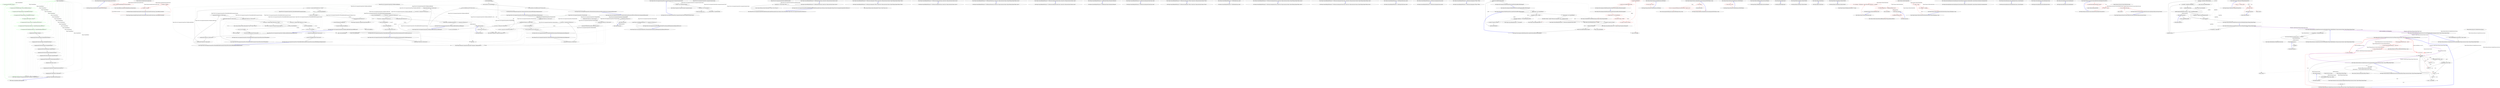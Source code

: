 digraph  {
d5 [cluster="Ninject.StandardKernel.AddComponents()", color=green, community=0, label="17: Components.Add<IPlanner, Planner>()", span="56-56"];
d26 [label="Ninject.StandardKernel", span=""];
d4 [cluster="Ninject.StandardKernel.AddComponents()", label="Entry Ninject.StandardKernel.AddComponents()", span="54-54"];
d6 [cluster="Ninject.StandardKernel.AddComponents()", color=green, community=0, label="4: Components.Add<IPlanningStrategy, ConstructorReflectionStrategy>()", span="57-57"];
d25 [cluster="Ninject.Components.IComponentContainer.Add<TComponent, TImplementation>()", label="Entry Ninject.Components.IComponentContainer.Add<TComponent, TImplementation>()", span="38-38"];
d7 [cluster="Ninject.StandardKernel.AddComponents()", color=green, community=0, label="17: Components.Add<IPlanningStrategy, PropertyReflectionStrategy>()", span="58-58"];
d8 [cluster="Ninject.StandardKernel.AddComponents()", color=green, community=0, label="19: Components.Add<IPlanningStrategy, MethodReflectionStrategy>()", span="59-59"];
d9 [cluster="Ninject.StandardKernel.AddComponents()", color=green, community=0, label="22: Components.Add<ISelector, Selector>()", span="61-61"];
d10 [cluster="Ninject.StandardKernel.AddComponents()", color=green, community=0, label="19: Components.Add<IConstructorScorer, StandardConstructorScorer>()", span="62-62"];
d11 [cluster="Ninject.StandardKernel.AddComponents()", color=green, community=0, label="22: Components.Add<IPropertyInjectionHeuristic, StandardPropertyInjectionHeuristic>()", span="63-63"];
d12 [cluster="Ninject.StandardKernel.AddComponents()", color=green, community=0, label="16: Components.Add<IMethodInjectionHeuristic, StandardMethodInjectionHeuristic>()", span="64-64"];
d13 [cluster="Ninject.StandardKernel.AddComponents()", label="Components.Add<IPipeline, Pipeline>()", span="66-66"];
d14 [cluster="Ninject.StandardKernel.AddComponents()", label="Components.Add<IActivationStrategy, PropertyInjectionStrategy>()", span="67-67"];
d15 [cluster="Ninject.StandardKernel.AddComponents()", label="Components.Add<IActivationStrategy, MethodInjectionStrategy>()", span="68-68"];
d16 [cluster="Ninject.StandardKernel.AddComponents()", label="Components.Add<IActivationStrategy, InitializableStrategy>()", span="69-69"];
d17 [cluster="Ninject.StandardKernel.AddComponents()", label="Components.Add<IActivationStrategy, StartableStrategy>()", span="70-70"];
d18 [cluster="Ninject.StandardKernel.AddComponents()", label="Components.Add<IActivationStrategy, BindingActionStrategy>()", span="71-71"];
d19 [cluster="Ninject.StandardKernel.AddComponents()", label="Components.Add<IActivationStrategy, DisposableStrategy>()", span="72-72"];
d20 [cluster="Ninject.StandardKernel.AddComponents()", label="Components.Add<IInjectorFactory, ExpressionInjectorFactory>()", span="74-74"];
d21 [cluster="Ninject.StandardKernel.AddComponents()", label="Components.Add<ICache, Cache>()", span="75-75"];
d22 [cluster="Ninject.StandardKernel.AddComponents()", label="Components.Add<ICachePruner, GarbageCollectionCachePruner>()", span="76-76"];
d23 [cluster="Ninject.StandardKernel.AddComponents()", label="Components.Add<IModuleLoader, ModuleLoader>()", span="79-79"];
d24 [cluster="Ninject.StandardKernel.AddComponents()", label="Exit Ninject.StandardKernel.AddComponents()", span="54-54"];
m1_4 [cluster="Ninject.Dynamic.AssemblyStreamContentProvider.GetStream()", file="AssemblyStreamContentProvider.cs", label="Entry Ninject.Dynamic.AssemblyStreamContentProvider.GetStream()", span="19-19"];
m1_5 [cluster="Ninject.Dynamic.AssemblyStreamContentProvider.GetStream()", color=red, community=0, file="AssemblyStreamContentProvider.cs", label="1: return _assembly.GetManifestResourceStream(_fileName);", span="21-21"];
m1_6 [cluster="Ninject.Dynamic.AssemblyStreamContentProvider.GetStream()", file="AssemblyStreamContentProvider.cs", label="Exit Ninject.Dynamic.AssemblyStreamContentProvider.GetStream()", span="19-19"];
m1_7 [cluster="System.Reflection.Assembly.GetManifestResourceStream(string)", file="AssemblyStreamContentProvider.cs", label="Entry System.Reflection.Assembly.GetManifestResourceStream(string)", span="0-0"];
m1_0 [cluster="Ninject.Dynamic.AssemblyStreamContentProvider.AssemblyStreamContentProvider(string, System.Reflection.Assembly)", file="AssemblyStreamContentProvider.cs", label="Entry Ninject.Dynamic.AssemblyStreamContentProvider.AssemblyStreamContentProvider(string, System.Reflection.Assembly)", span="11-11"];
m1_1 [cluster="Ninject.Dynamic.AssemblyStreamContentProvider.AssemblyStreamContentProvider(string, System.Reflection.Assembly)", color=red, community=0, file="AssemblyStreamContentProvider.cs", label="2: _fileName = fileName", span="13-13"];
m1_2 [cluster="Ninject.Dynamic.AssemblyStreamContentProvider.AssemblyStreamContentProvider(string, System.Reflection.Assembly)", color=red, community=0, file="AssemblyStreamContentProvider.cs", label="2: _assembly = assembly", span="14-14"];
m1_3 [cluster="Ninject.Dynamic.AssemblyStreamContentProvider.AssemblyStreamContentProvider(string, System.Reflection.Assembly)", file="AssemblyStreamContentProvider.cs", label="Exit Ninject.Dynamic.AssemblyStreamContentProvider.AssemblyStreamContentProvider(string, System.Reflection.Assembly)", span="11-11"];
m1_8 [file="AssemblyStreamContentProvider.cs", label="Ninject.Dynamic.AssemblyStreamContentProvider", span=""];
m2_21 [cluster="Ninject.Components.ComponentContainer.Add<TComponent, TImplementation>()", file="ComponentContainerTests.cs", label="Entry Ninject.Components.ComponentContainer.Add<TComponent, TImplementation>()", span="57-57"];
m2_0 [cluster="Ninject.Tests.Unit.ComponentContainerTests.ComponentContainerContext.ComponentContainerContext()", file="ComponentContainerTests.cs", label="Entry Ninject.Tests.Unit.ComponentContainerTests.ComponentContainerContext.ComponentContainerContext()", span="16-16"];
m2_1 [cluster="Ninject.Tests.Unit.ComponentContainerTests.ComponentContainerContext.ComponentContainerContext()", file="ComponentContainerTests.cs", label="container = new ComponentContainer()", span="18-18"];
m2_2 [cluster="Ninject.Tests.Unit.ComponentContainerTests.ComponentContainerContext.ComponentContainerContext()", file="ComponentContainerTests.cs", label="kernelMock = new Mock<IKernel>()", span="19-19"];
m2_3 [cluster="Ninject.Tests.Unit.ComponentContainerTests.ComponentContainerContext.ComponentContainerContext()", file="ComponentContainerTests.cs", label="container.Kernel = kernelMock.Object", span="21-21"];
m2_4 [cluster="Ninject.Tests.Unit.ComponentContainerTests.ComponentContainerContext.ComponentContainerContext()", file="ComponentContainerTests.cs", label="Exit Ninject.Tests.Unit.ComponentContainerTests.ComponentContainerContext.ComponentContainerContext()", span="16-16"];
m2_67 [cluster="Ninject.Tests.Unit.ComponentContainerTests.WhenRemoveAllIsCalled.RemovesAllMappings()", file="ComponentContainerTests.cs", label="Entry Ninject.Tests.Unit.ComponentContainerTests.WhenRemoveAllIsCalled.RemovesAllMappings()", span="115-115"];
m2_68 [cluster="Ninject.Tests.Unit.ComponentContainerTests.WhenRemoveAllIsCalled.RemovesAllMappings()", file="ComponentContainerTests.cs", label="container.Add<ITestService, TestServiceA>()", span="117-117"];
m2_69 [cluster="Ninject.Tests.Unit.ComponentContainerTests.WhenRemoveAllIsCalled.RemovesAllMappings()", file="ComponentContainerTests.cs", label="var service1 = container.Get<ITestService>()", span="119-119"];
m2_70 [cluster="Ninject.Tests.Unit.ComponentContainerTests.WhenRemoveAllIsCalled.RemovesAllMappings()", file="ComponentContainerTests.cs", label="service1.ShouldNotBeNull()", span="120-120"];
m2_71 [cluster="Ninject.Tests.Unit.ComponentContainerTests.WhenRemoveAllIsCalled.RemovesAllMappings()", file="ComponentContainerTests.cs", label="container.RemoveAll<ITestService>()", span="122-122"];
m2_72 [cluster="Ninject.Tests.Unit.ComponentContainerTests.WhenRemoveAllIsCalled.RemovesAllMappings()", file="ComponentContainerTests.cs", label="Assert.Throws<InvalidOperationException>(() => container.Get<ITestService>())", span="123-123"];
m2_73 [cluster="Ninject.Tests.Unit.ComponentContainerTests.WhenRemoveAllIsCalled.RemovesAllMappings()", file="ComponentContainerTests.cs", label="Exit Ninject.Tests.Unit.ComponentContainerTests.WhenRemoveAllIsCalled.RemovesAllMappings()", span="115-115"];
m2_10 [cluster="Unk.>", file="ComponentContainerTests.cs", label="Entry Unk.>", span=""];
m2_48 [cluster="Unk.ShouldBe", file="ComponentContainerTests.cs", label="Entry Unk.ShouldBe", span=""];
m2_23 [cluster="Ninject.Tests.Unit.ComponentContainerTests.WhenGetIsCalled.ReturnsInstanceOfFirstRegisteredImplementation()", file="ComponentContainerTests.cs", label="Entry Ninject.Tests.Unit.ComponentContainerTests.WhenGetIsCalled.ReturnsInstanceOfFirstRegisteredImplementation()", span="45-45"];
m2_24 [cluster="Ninject.Tests.Unit.ComponentContainerTests.WhenGetIsCalled.ReturnsInstanceOfFirstRegisteredImplementation()", file="ComponentContainerTests.cs", label="container.Add<ITestService, TestServiceA>()", span="47-47"];
m2_25 [cluster="Ninject.Tests.Unit.ComponentContainerTests.WhenGetIsCalled.ReturnsInstanceOfFirstRegisteredImplementation()", file="ComponentContainerTests.cs", label="container.Add<ITestService, TestServiceB>()", span="48-48"];
m2_26 [cluster="Ninject.Tests.Unit.ComponentContainerTests.WhenGetIsCalled.ReturnsInstanceOfFirstRegisteredImplementation()", file="ComponentContainerTests.cs", label="var service = container.Get<ITestService>()", span="50-50"];
m2_27 [cluster="Ninject.Tests.Unit.ComponentContainerTests.WhenGetIsCalled.ReturnsInstanceOfFirstRegisteredImplementation()", file="ComponentContainerTests.cs", label="service.ShouldNotBeNull()", span="52-52"];
m2_28 [cluster="Ninject.Tests.Unit.ComponentContainerTests.WhenGetIsCalled.ReturnsInstanceOfFirstRegisteredImplementation()", file="ComponentContainerTests.cs", label="service.ShouldBeInstanceOf<TestServiceA>()", span="53-53"];
m2_29 [cluster="Ninject.Tests.Unit.ComponentContainerTests.WhenGetIsCalled.ReturnsInstanceOfFirstRegisteredImplementation()", file="ComponentContainerTests.cs", label="Exit Ninject.Tests.Unit.ComponentContainerTests.WhenGetIsCalled.ReturnsInstanceOfFirstRegisteredImplementation()", span="45-45"];
m2_22 [cluster="Unk.ShouldNotBeNull", file="ComponentContainerTests.cs", label="Entry Unk.ShouldNotBeNull", span=""];
m2_30 [cluster="Ninject.Tests.Unit.ComponentContainerTests.WhenGetIsCalled.InjectsEnumeratorOfServicesWhenConstructorArgumentIsIEnumerable()", file="ComponentContainerTests.cs", label="Entry Ninject.Tests.Unit.ComponentContainerTests.WhenGetIsCalled.InjectsEnumeratorOfServicesWhenConstructorArgumentIsIEnumerable()", span="57-57"];
m2_31 [cluster="Ninject.Tests.Unit.ComponentContainerTests.WhenGetIsCalled.InjectsEnumeratorOfServicesWhenConstructorArgumentIsIEnumerable()", file="ComponentContainerTests.cs", label="container.Add<ITestService, TestServiceA>()", span="59-59"];
m2_32 [cluster="Ninject.Tests.Unit.ComponentContainerTests.WhenGetIsCalled.InjectsEnumeratorOfServicesWhenConstructorArgumentIsIEnumerable()", file="ComponentContainerTests.cs", label="container.Add<ITestService, TestServiceB>()", span="60-60"];
m2_33 [cluster="Ninject.Tests.Unit.ComponentContainerTests.WhenGetIsCalled.InjectsEnumeratorOfServicesWhenConstructorArgumentIsIEnumerable()", file="ComponentContainerTests.cs", label="container.Add<IAsksForEnumerable, AsksForEnumerable>()", span="61-61"];
m2_34 [cluster="Ninject.Tests.Unit.ComponentContainerTests.WhenGetIsCalled.InjectsEnumeratorOfServicesWhenConstructorArgumentIsIEnumerable()", file="ComponentContainerTests.cs", label="var asks = container.Get<IAsksForEnumerable>()", span="63-63"];
m2_35 [cluster="Ninject.Tests.Unit.ComponentContainerTests.WhenGetIsCalled.InjectsEnumeratorOfServicesWhenConstructorArgumentIsIEnumerable()", file="ComponentContainerTests.cs", label="asks.ShouldNotBeNull()", span="65-65"];
m2_36 [cluster="Ninject.Tests.Unit.ComponentContainerTests.WhenGetIsCalled.InjectsEnumeratorOfServicesWhenConstructorArgumentIsIEnumerable()", file="ComponentContainerTests.cs", label="asks.SecondService.ShouldNotBeNull()", span="66-66"];
m2_37 [cluster="Ninject.Tests.Unit.ComponentContainerTests.WhenGetIsCalled.InjectsEnumeratorOfServicesWhenConstructorArgumentIsIEnumerable()", file="ComponentContainerTests.cs", label="asks.SecondService.ShouldBeInstanceOf<TestServiceB>()", span="67-67"];
m2_38 [cluster="Ninject.Tests.Unit.ComponentContainerTests.WhenGetIsCalled.InjectsEnumeratorOfServicesWhenConstructorArgumentIsIEnumerable()", file="ComponentContainerTests.cs", label="Exit Ninject.Tests.Unit.ComponentContainerTests.WhenGetIsCalled.InjectsEnumeratorOfServicesWhenConstructorArgumentIsIEnumerable()", span="57-57"];
m2_58 [cluster="Ninject.Tests.Unit.ComponentContainerTests.WhenGetAllIsCalledOnComponentContainer.ReturnsSameInstanceForTwoCallsForSameService()", file="ComponentContainerTests.cs", label="Entry Ninject.Tests.Unit.ComponentContainerTests.WhenGetAllIsCalledOnComponentContainer.ReturnsSameInstanceForTwoCallsForSameService()", span="99-99"];
m2_59 [cluster="Ninject.Tests.Unit.ComponentContainerTests.WhenGetAllIsCalledOnComponentContainer.ReturnsSameInstanceForTwoCallsForSameService()", file="ComponentContainerTests.cs", label="container.Add<ITestService, TestServiceA>()", span="101-101"];
m2_60 [cluster="Ninject.Tests.Unit.ComponentContainerTests.WhenGetAllIsCalledOnComponentContainer.ReturnsSameInstanceForTwoCallsForSameService()", file="ComponentContainerTests.cs", label="var service1 = container.Get<ITestService>()", span="103-103"];
m2_61 [cluster="Ninject.Tests.Unit.ComponentContainerTests.WhenGetAllIsCalledOnComponentContainer.ReturnsSameInstanceForTwoCallsForSameService()", file="ComponentContainerTests.cs", label="var service2 = container.Get<ITestService>()", span="104-104"];
m2_62 [cluster="Ninject.Tests.Unit.ComponentContainerTests.WhenGetAllIsCalledOnComponentContainer.ReturnsSameInstanceForTwoCallsForSameService()", file="ComponentContainerTests.cs", label="service1.ShouldNotBeNull()", span="106-106"];
m2_64 [cluster="Ninject.Tests.Unit.ComponentContainerTests.WhenGetAllIsCalledOnComponentContainer.ReturnsSameInstanceForTwoCallsForSameService()", file="ComponentContainerTests.cs", label="service1.ShouldBeSameAs(service2)", span="108-108"];
m2_63 [cluster="Ninject.Tests.Unit.ComponentContainerTests.WhenGetAllIsCalledOnComponentContainer.ReturnsSameInstanceForTwoCallsForSameService()", file="ComponentContainerTests.cs", label="service2.ShouldNotBeNull()", span="107-107"];
m2_65 [cluster="Ninject.Tests.Unit.ComponentContainerTests.WhenGetAllIsCalledOnComponentContainer.ReturnsSameInstanceForTwoCallsForSameService()", file="ComponentContainerTests.cs", label="Exit Ninject.Tests.Unit.ComponentContainerTests.WhenGetAllIsCalledOnComponentContainer.ReturnsSameInstanceForTwoCallsForSameService()", span="99-99"];
m2_39 [cluster="Ninject.Tests.Unit.ComponentContainerTests.WhenGetAllIsCalledOnComponentContainer.ReturnsSeriesWithSingleItem()", file="ComponentContainerTests.cs", label="Entry Ninject.Tests.Unit.ComponentContainerTests.WhenGetAllIsCalledOnComponentContainer.ReturnsSeriesWithSingleItem()", span="74-74"];
m2_40 [cluster="Ninject.Tests.Unit.ComponentContainerTests.WhenGetAllIsCalledOnComponentContainer.ReturnsSeriesWithSingleItem()", file="ComponentContainerTests.cs", label="container.Add<ITestService, TestServiceA>()", span="76-76"];
m2_41 [cluster="Ninject.Tests.Unit.ComponentContainerTests.WhenGetAllIsCalledOnComponentContainer.ReturnsSeriesWithSingleItem()", file="ComponentContainerTests.cs", label="var services = container.GetAll<ITestService>().ToList()", span="78-78"];
m2_42 [cluster="Ninject.Tests.Unit.ComponentContainerTests.WhenGetAllIsCalledOnComponentContainer.ReturnsSeriesWithSingleItem()", file="ComponentContainerTests.cs", label="services.ShouldNotBeNull()", span="80-80"];
m2_43 [cluster="Ninject.Tests.Unit.ComponentContainerTests.WhenGetAllIsCalledOnComponentContainer.ReturnsSeriesWithSingleItem()", file="ComponentContainerTests.cs", label="services.Count.ShouldBe(1)", span="81-81"];
m2_44 [cluster="Ninject.Tests.Unit.ComponentContainerTests.WhenGetAllIsCalledOnComponentContainer.ReturnsSeriesWithSingleItem()", file="ComponentContainerTests.cs", label="services[0].ShouldBeInstanceOf<TestServiceA>()", span="82-82"];
m2_45 [cluster="Ninject.Tests.Unit.ComponentContainerTests.WhenGetAllIsCalledOnComponentContainer.ReturnsSeriesWithSingleItem()", file="ComponentContainerTests.cs", label="Exit Ninject.Tests.Unit.ComponentContainerTests.WhenGetAllIsCalledOnComponentContainer.ReturnsSeriesWithSingleItem()", span="74-74"];
m2_49 [cluster="Ninject.Tests.Unit.ComponentContainerTests.WhenGetAllIsCalledOnComponentContainer.ReturnsInstanceOfEachRegisteredImplementation()", file="ComponentContainerTests.cs", label="Entry Ninject.Tests.Unit.ComponentContainerTests.WhenGetAllIsCalledOnComponentContainer.ReturnsInstanceOfEachRegisteredImplementation()", span="86-86"];
m2_50 [cluster="Ninject.Tests.Unit.ComponentContainerTests.WhenGetAllIsCalledOnComponentContainer.ReturnsInstanceOfEachRegisteredImplementation()", file="ComponentContainerTests.cs", label="container.Add<ITestService, TestServiceA>()", span="88-88"];
m2_51 [cluster="Ninject.Tests.Unit.ComponentContainerTests.WhenGetAllIsCalledOnComponentContainer.ReturnsInstanceOfEachRegisteredImplementation()", file="ComponentContainerTests.cs", label="container.Add<ITestService, TestServiceB>()", span="89-89"];
m2_52 [cluster="Ninject.Tests.Unit.ComponentContainerTests.WhenGetAllIsCalledOnComponentContainer.ReturnsInstanceOfEachRegisteredImplementation()", file="ComponentContainerTests.cs", label="var services = container.GetAll<ITestService>().ToList()", span="90-90"];
m2_53 [cluster="Ninject.Tests.Unit.ComponentContainerTests.WhenGetAllIsCalledOnComponentContainer.ReturnsInstanceOfEachRegisteredImplementation()", file="ComponentContainerTests.cs", label="services.ShouldNotBeNull()", span="92-92"];
m2_54 [cluster="Ninject.Tests.Unit.ComponentContainerTests.WhenGetAllIsCalledOnComponentContainer.ReturnsInstanceOfEachRegisteredImplementation()", file="ComponentContainerTests.cs", label="services.Count.ShouldBe(2)", span="93-93"];
m2_55 [cluster="Ninject.Tests.Unit.ComponentContainerTests.WhenGetAllIsCalledOnComponentContainer.ReturnsInstanceOfEachRegisteredImplementation()", file="ComponentContainerTests.cs", label="services[0].ShouldBeInstanceOf<TestServiceA>()", span="94-94"];
m2_56 [cluster="Ninject.Tests.Unit.ComponentContainerTests.WhenGetAllIsCalledOnComponentContainer.ReturnsInstanceOfEachRegisteredImplementation()", file="ComponentContainerTests.cs", label="services[1].ShouldBeInstanceOf<TestServiceB>()", span="95-95"];
m2_57 [cluster="Ninject.Tests.Unit.ComponentContainerTests.WhenGetAllIsCalledOnComponentContainer.ReturnsInstanceOfEachRegisteredImplementation()", file="ComponentContainerTests.cs", label="Exit Ninject.Tests.Unit.ComponentContainerTests.WhenGetAllIsCalledOnComponentContainer.ReturnsInstanceOfEachRegisteredImplementation()", span="86-86"];
m2_15 [cluster="Ninject.Tests.Unit.ComponentContainerTests.WhenGetIsCalled.ReturnsInstanceWhenOneImplementationIsRegistered()", file="ComponentContainerTests.cs", label="Entry Ninject.Tests.Unit.ComponentContainerTests.WhenGetIsCalled.ReturnsInstanceWhenOneImplementationIsRegistered()", span="34-34"];
m2_16 [cluster="Ninject.Tests.Unit.ComponentContainerTests.WhenGetIsCalled.ReturnsInstanceWhenOneImplementationIsRegistered()", file="ComponentContainerTests.cs", label="container.Add<ITestService, TestServiceA>()", span="36-36"];
m2_17 [cluster="Ninject.Tests.Unit.ComponentContainerTests.WhenGetIsCalled.ReturnsInstanceWhenOneImplementationIsRegistered()", file="ComponentContainerTests.cs", label="var service = container.Get<ITestService>()", span="38-38"];
m2_18 [cluster="Ninject.Tests.Unit.ComponentContainerTests.WhenGetIsCalled.ReturnsInstanceWhenOneImplementationIsRegistered()", file="ComponentContainerTests.cs", label="service.ShouldNotBeNull()", span="40-40"];
m2_19 [cluster="Ninject.Tests.Unit.ComponentContainerTests.WhenGetIsCalled.ReturnsInstanceWhenOneImplementationIsRegistered()", file="ComponentContainerTests.cs", label="service.ShouldBeInstanceOf<TestServiceA>()", span="41-41"];
m2_20 [cluster="Ninject.Tests.Unit.ComponentContainerTests.WhenGetIsCalled.ReturnsInstanceWhenOneImplementationIsRegistered()", file="ComponentContainerTests.cs", label="Exit Ninject.Tests.Unit.ComponentContainerTests.WhenGetIsCalled.ReturnsInstanceWhenOneImplementationIsRegistered()", span="34-34"];
m2_47 [cluster="System.Collections.Generic.IEnumerable<TSource>.ToList<TSource>()", file="ComponentContainerTests.cs", label="Entry System.Collections.Generic.IEnumerable<TSource>.ToList<TSource>()", span="0-0"];
m2_78 [cluster="Ninject.Tests.Unit.ComponentContainerTests.WhenRemoveAllIsCalled.DisposesOfAllInstances()", file="ComponentContainerTests.cs", label="Entry Ninject.Tests.Unit.ComponentContainerTests.WhenRemoveAllIsCalled.DisposesOfAllInstances()", span="127-127"];
m2_79 [cluster="Ninject.Tests.Unit.ComponentContainerTests.WhenRemoveAllIsCalled.DisposesOfAllInstances()", file="ComponentContainerTests.cs", label="container.Add<ITestService, TestServiceA>()", span="129-129"];
m2_80 [cluster="Ninject.Tests.Unit.ComponentContainerTests.WhenRemoveAllIsCalled.DisposesOfAllInstances()", file="ComponentContainerTests.cs", label="container.Add<ITestService, TestServiceB>()", span="130-130"];
m2_81 [cluster="Ninject.Tests.Unit.ComponentContainerTests.WhenRemoveAllIsCalled.DisposesOfAllInstances()", file="ComponentContainerTests.cs", label="var services = container.GetAll<ITestService>().ToList()", span="132-132"];
m2_82 [cluster="Ninject.Tests.Unit.ComponentContainerTests.WhenRemoveAllIsCalled.DisposesOfAllInstances()", file="ComponentContainerTests.cs", label="services.ShouldNotBeNull()", span="133-133"];
m2_83 [cluster="Ninject.Tests.Unit.ComponentContainerTests.WhenRemoveAllIsCalled.DisposesOfAllInstances()", file="ComponentContainerTests.cs", label="services.Count.ShouldBe(2)", span="134-134"];
m2_85 [cluster="Ninject.Tests.Unit.ComponentContainerTests.WhenRemoveAllIsCalled.DisposesOfAllInstances()", file="ComponentContainerTests.cs", label="services[0].IsDisposed.ShouldBeTrue()", span="138-138"];
m2_86 [cluster="Ninject.Tests.Unit.ComponentContainerTests.WhenRemoveAllIsCalled.DisposesOfAllInstances()", file="ComponentContainerTests.cs", label="services[1].IsDisposed.ShouldBeTrue()", span="139-139"];
m2_84 [cluster="Ninject.Tests.Unit.ComponentContainerTests.WhenRemoveAllIsCalled.DisposesOfAllInstances()", file="ComponentContainerTests.cs", label="container.RemoveAll<ITestService>()", span="136-136"];
m2_87 [cluster="Ninject.Tests.Unit.ComponentContainerTests.WhenRemoveAllIsCalled.DisposesOfAllInstances()", file="ComponentContainerTests.cs", label="Exit Ninject.Tests.Unit.ComponentContainerTests.WhenRemoveAllIsCalled.DisposesOfAllInstances()", span="127-127"];
m2_46 [cluster="Ninject.Components.ComponentContainer.GetAll<T>()", file="ComponentContainerTests.cs", label="Entry Ninject.Components.ComponentContainer.GetAll<T>()", span="109-109"];
m2_66 [cluster="Unk.ShouldBeSameAs", file="ComponentContainerTests.cs", label="Entry Unk.ShouldBeSameAs", span=""];
m2_93 [cluster="System.Collections.Generic.IEnumerable<TSource>.First<TSource>()", file="ComponentContainerTests.cs", label="Entry System.Collections.Generic.IEnumerable<TSource>.First<TSource>()", span="0-0"];
m2_89 [cluster="Ninject.Tests.Unit.ComponentContainerTests.AsksForEnumerable.AsksForEnumerable(System.Collections.Generic.IEnumerable<Ninject.Tests.Unit.ComponentContainerTests.ITestService>)", file="ComponentContainerTests.cs", label="Entry Ninject.Tests.Unit.ComponentContainerTests.AsksForEnumerable.AsksForEnumerable(System.Collections.Generic.IEnumerable<Ninject.Tests.Unit.ComponentContainerTests.ITestService>)", span="147-147"];
m2_90 [cluster="Ninject.Tests.Unit.ComponentContainerTests.AsksForEnumerable.AsksForEnumerable(System.Collections.Generic.IEnumerable<Ninject.Tests.Unit.ComponentContainerTests.ITestService>)", file="ComponentContainerTests.cs", label="SecondService = services.Skip(1).First()", span="149-149"];
m2_91 [cluster="Ninject.Tests.Unit.ComponentContainerTests.AsksForEnumerable.AsksForEnumerable(System.Collections.Generic.IEnumerable<Ninject.Tests.Unit.ComponentContainerTests.ITestService>)", file="ComponentContainerTests.cs", label="Exit Ninject.Tests.Unit.ComponentContainerTests.AsksForEnumerable.AsksForEnumerable(System.Collections.Generic.IEnumerable<Ninject.Tests.Unit.ComponentContainerTests.ITestService>)", span="147-147"];
m2_75 [cluster="lambda expression", file="ComponentContainerTests.cs", label="Entry lambda expression", span="123-123"];
m2_11 [cluster="lambda expression", file="ComponentContainerTests.cs", label="Entry lambda expression", span="30-30"];
m2_12 [cluster="lambda expression", file="ComponentContainerTests.cs", label="container.Get<ITestService>()", span="30-30"];
m2_13 [cluster="lambda expression", file="ComponentContainerTests.cs", label="Exit lambda expression", span="30-30"];
m2_76 [cluster="lambda expression", file="ComponentContainerTests.cs", label="container.Get<ITestService>()", span="123-123"];
m2_77 [cluster="lambda expression", file="ComponentContainerTests.cs", label="Exit lambda expression", span="123-123"];
m2_5 [cluster="Ninject.Components.ComponentContainer.ComponentContainer()", file="ComponentContainerTests.cs", label="Entry Ninject.Components.ComponentContainer.ComponentContainer()", span="25-25"];
m2_88 [cluster="Unk.ShouldBeTrue", file="ComponentContainerTests.cs", label="Entry Unk.ShouldBeTrue", span=""];
m2_7 [cluster="Ninject.Tests.Unit.ComponentContainerTests.WhenGetIsCalled.ThrowsExceptionIfNoImplementationRegisteredForService()", file="ComponentContainerTests.cs", label="Entry Ninject.Tests.Unit.ComponentContainerTests.WhenGetIsCalled.ThrowsExceptionIfNoImplementationRegisteredForService()", span="28-28"];
m2_8 [cluster="Ninject.Tests.Unit.ComponentContainerTests.WhenGetIsCalled.ThrowsExceptionIfNoImplementationRegisteredForService()", file="ComponentContainerTests.cs", label="Assert.Throws<InvalidOperationException>(() => container.Get<ITestService>())", span="30-30"];
m2_9 [cluster="Ninject.Tests.Unit.ComponentContainerTests.WhenGetIsCalled.ThrowsExceptionIfNoImplementationRegisteredForService()", file="ComponentContainerTests.cs", label="Exit Ninject.Tests.Unit.ComponentContainerTests.WhenGetIsCalled.ThrowsExceptionIfNoImplementationRegisteredForService()", span="28-28"];
m2_6 [cluster="Mock<IKernel>.cstr", file="ComponentContainerTests.cs", label="Entry Mock<IKernel>.cstr", span=""];
m2_74 [cluster="Ninject.Components.ComponentContainer.RemoveAll<T>()", file="ComponentContainerTests.cs", label="Entry Ninject.Components.ComponentContainer.RemoveAll<T>()", span="68-68"];
m2_14 [cluster="Ninject.Components.ComponentContainer.Get<T>()", file="ComponentContainerTests.cs", label="Entry Ninject.Components.ComponentContainer.Get<T>()", span="98-98"];
m2_92 [cluster="System.Collections.Generic.IEnumerable<TSource>.Skip<TSource>(int)", file="ComponentContainerTests.cs", label="Entry System.Collections.Generic.IEnumerable<TSource>.Skip<TSource>(int)", span="0-0"];
m2_94 [file="ComponentContainerTests.cs", label="Ninject.Tests.Unit.ComponentContainerTests.ComponentContainerContext", span=""];
m2_95 [file="ComponentContainerTests.cs", label="Ninject.Tests.Unit.ComponentContainerTests.WhenGetIsCalled", span=""];
m2_96 [file="ComponentContainerTests.cs", label="Ninject.Tests.Unit.ComponentContainerTests.WhenGetAllIsCalledOnComponentContainer", span=""];
m2_97 [file="ComponentContainerTests.cs", label="Ninject.Tests.Unit.ComponentContainerTests.WhenRemoveAllIsCalled", span=""];
m2_98 [file="ComponentContainerTests.cs", label="Ninject.Tests.Unit.ComponentContainerTests.AsksForEnumerable", span=""];
m3_20 [cluster="Ninject.Syntax.IBindingWithSyntax<T>.WithPropertyValue(string, System.Func<Ninject.Activation.IContext, object>)", file="DisposableObject.cs", label="Entry Ninject.Syntax.IBindingWithSyntax<T>.WithPropertyValue(string, System.Func<Ninject.Activation.IContext, object>)", span="108-108"];
m3_21 [cluster="Ninject.Syntax.IBindingWithSyntax<T>.WithPropertyValue(string, System.Func<Ninject.Activation.IContext, object>)", file="DisposableObject.cs", label="Exit Ninject.Syntax.IBindingWithSyntax<T>.WithPropertyValue(string, System.Func<Ninject.Activation.IContext, object>)", span="108-108"];
m3_14 [cluster="Ninject.Syntax.IBindingWithSyntax<T>.WithConstructorArgument<TValue>(System.Func<Ninject.Activation.IContext, Ninject.Planning.Targets.ITarget, TValue>)", file="DisposableObject.cs", label="Entry Ninject.Syntax.IBindingWithSyntax<T>.WithConstructorArgument<TValue>(System.Func<Ninject.Activation.IContext, Ninject.Planning.Targets.ITarget, TValue>)", span="84-84"];
m3_15 [cluster="Ninject.Syntax.IBindingWithSyntax<T>.WithConstructorArgument<TValue>(System.Func<Ninject.Activation.IContext, Ninject.Planning.Targets.ITarget, TValue>)", file="DisposableObject.cs", label="Exit Ninject.Syntax.IBindingWithSyntax<T>.WithConstructorArgument<TValue>(System.Func<Ninject.Activation.IContext, Ninject.Planning.Targets.ITarget, TValue>)", span="84-84"];
m3_2 [cluster="Ninject.Syntax.IBindingWithSyntax<T>.WithConstructorArgument(string, System.Func<Ninject.Activation.IContext, object>)", file="DisposableObject.cs", label="Entry Ninject.Syntax.IBindingWithSyntax<T>.WithConstructorArgument(string, System.Func<Ninject.Activation.IContext, object>)", span="36-36"];
m3_3 [cluster="Ninject.Syntax.IBindingWithSyntax<T>.WithConstructorArgument(string, System.Func<Ninject.Activation.IContext, object>)", file="DisposableObject.cs", label="Exit Ninject.Syntax.IBindingWithSyntax<T>.WithConstructorArgument(string, System.Func<Ninject.Activation.IContext, object>)", span="36-36"];
m3_22 [cluster="Ninject.Syntax.IBindingWithSyntax<T>.WithPropertyValue(string, System.Func<Ninject.Activation.IContext, Ninject.Planning.Targets.ITarget, object>)", file="DisposableObject.cs", label="Entry Ninject.Syntax.IBindingWithSyntax<T>.WithPropertyValue(string, System.Func<Ninject.Activation.IContext, Ninject.Planning.Targets.ITarget, object>)", span="116-116"];
m3_23 [cluster="Ninject.Syntax.IBindingWithSyntax<T>.WithPropertyValue(string, System.Func<Ninject.Activation.IContext, Ninject.Planning.Targets.ITarget, object>)", file="DisposableObject.cs", label="Exit Ninject.Syntax.IBindingWithSyntax<T>.WithPropertyValue(string, System.Func<Ninject.Activation.IContext, Ninject.Planning.Targets.ITarget, object>)", span="116-116"];
m3_12 [cluster="Ninject.Syntax.IBindingWithSyntax<T>.WithConstructorArgument(System.Type, System.Func<Ninject.Activation.IContext, object>)", file="DisposableObject.cs", label="Entry Ninject.Syntax.IBindingWithSyntax<T>.WithConstructorArgument(System.Type, System.Func<Ninject.Activation.IContext, object>)", span="76-76"];
m3_13 [cluster="Ninject.Syntax.IBindingWithSyntax<T>.WithConstructorArgument(System.Type, System.Func<Ninject.Activation.IContext, object>)", file="DisposableObject.cs", label="Exit Ninject.Syntax.IBindingWithSyntax<T>.WithConstructorArgument(System.Type, System.Func<Ninject.Activation.IContext, object>)", span="76-76"];
m3_24 [cluster="Ninject.Syntax.IBindingWithSyntax<T>.WithParameter(Ninject.Parameters.IParameter)", file="DisposableObject.cs", label="Entry Ninject.Syntax.IBindingWithSyntax<T>.WithParameter(Ninject.Parameters.IParameter)", span="123-123"];
m3_25 [cluster="Ninject.Syntax.IBindingWithSyntax<T>.WithParameter(Ninject.Parameters.IParameter)", file="DisposableObject.cs", label="Exit Ninject.Syntax.IBindingWithSyntax<T>.WithParameter(Ninject.Parameters.IParameter)", span="123-123"];
m3_8 [cluster="Ninject.Syntax.IBindingWithSyntax<T>.WithConstructorArgument(System.Type, object)", file="DisposableObject.cs", label="Entry Ninject.Syntax.IBindingWithSyntax<T>.WithConstructorArgument(System.Type, object)", span="60-60"];
m3_9 [cluster="Ninject.Syntax.IBindingWithSyntax<T>.WithConstructorArgument(System.Type, object)", file="DisposableObject.cs", label="Exit Ninject.Syntax.IBindingWithSyntax<T>.WithConstructorArgument(System.Type, object)", span="60-60"];
m3_10 [cluster="Ninject.Syntax.IBindingWithSyntax<T>.WithConstructorArgument<TValue>(System.Func<Ninject.Activation.IContext, TValue>)", file="DisposableObject.cs", label="Entry Ninject.Syntax.IBindingWithSyntax<T>.WithConstructorArgument<TValue>(System.Func<Ninject.Activation.IContext, TValue>)", span="68-68"];
m3_11 [cluster="Ninject.Syntax.IBindingWithSyntax<T>.WithConstructorArgument<TValue>(System.Func<Ninject.Activation.IContext, TValue>)", file="DisposableObject.cs", label="Exit Ninject.Syntax.IBindingWithSyntax<T>.WithConstructorArgument<TValue>(System.Func<Ninject.Activation.IContext, TValue>)", span="68-68"];
m3_26 [cluster="Ninject.Syntax.IBindingWithSyntax<T>.WithMetadata(string, object)", file="DisposableObject.cs", label="Entry Ninject.Syntax.IBindingWithSyntax<T>.WithMetadata(string, object)", span="131-131"];
m3_27 [cluster="Ninject.Syntax.IBindingWithSyntax<T>.WithMetadata(string, object)", file="DisposableObject.cs", label="Exit Ninject.Syntax.IBindingWithSyntax<T>.WithMetadata(string, object)", span="131-131"];
m3_4 [cluster="Ninject.Syntax.IBindingWithSyntax<T>.WithConstructorArgument(string, System.Func<Ninject.Activation.IContext, Ninject.Planning.Targets.ITarget, object>)", file="DisposableObject.cs", label="Entry Ninject.Syntax.IBindingWithSyntax<T>.WithConstructorArgument(string, System.Func<Ninject.Activation.IContext, Ninject.Planning.Targets.ITarget, object>)", span="44-44"];
m3_5 [cluster="Ninject.Syntax.IBindingWithSyntax<T>.WithConstructorArgument(string, System.Func<Ninject.Activation.IContext, Ninject.Planning.Targets.ITarget, object>)", file="DisposableObject.cs", label="Exit Ninject.Syntax.IBindingWithSyntax<T>.WithConstructorArgument(string, System.Func<Ninject.Activation.IContext, Ninject.Planning.Targets.ITarget, object>)", span="44-44"];
m3_16 [cluster="Ninject.Syntax.IBindingWithSyntax<T>.WithConstructorArgument(System.Type, System.Func<Ninject.Activation.IContext, Ninject.Planning.Targets.ITarget, object>)", file="DisposableObject.cs", label="Entry Ninject.Syntax.IBindingWithSyntax<T>.WithConstructorArgument(System.Type, System.Func<Ninject.Activation.IContext, Ninject.Planning.Targets.ITarget, object>)", span="92-92"];
m3_17 [cluster="Ninject.Syntax.IBindingWithSyntax<T>.WithConstructorArgument(System.Type, System.Func<Ninject.Activation.IContext, Ninject.Planning.Targets.ITarget, object>)", file="DisposableObject.cs", label="Exit Ninject.Syntax.IBindingWithSyntax<T>.WithConstructorArgument(System.Type, System.Func<Ninject.Activation.IContext, Ninject.Planning.Targets.ITarget, object>)", span="92-92"];
m3_18 [cluster="Ninject.Syntax.IBindingWithSyntax<T>.WithPropertyValue(string, object)", file="DisposableObject.cs", label="Entry Ninject.Syntax.IBindingWithSyntax<T>.WithPropertyValue(string, object)", span="100-100"];
m3_19 [cluster="Ninject.Syntax.IBindingWithSyntax<T>.WithPropertyValue(string, object)", file="DisposableObject.cs", label="Exit Ninject.Syntax.IBindingWithSyntax<T>.WithPropertyValue(string, object)", span="100-100"];
m3_0 [cluster="Ninject.Syntax.IBindingWithSyntax<T>.WithConstructorArgument(string, object)", file="DisposableObject.cs", label="Entry Ninject.Syntax.IBindingWithSyntax<T>.WithConstructorArgument(string, object)", span="28-28"];
m3_1 [cluster="Ninject.Syntax.IBindingWithSyntax<T>.WithConstructorArgument(string, object)", file="DisposableObject.cs", label="Exit Ninject.Syntax.IBindingWithSyntax<T>.WithConstructorArgument(string, object)", span="28-28"];
m3_6 [cluster="Ninject.Syntax.IBindingWithSyntax<T>.WithConstructorArgument<TValue>(TValue)", file="DisposableObject.cs", label="Entry Ninject.Syntax.IBindingWithSyntax<T>.WithConstructorArgument<TValue>(TValue)", span="52-52"];
m3_7 [cluster="Ninject.Syntax.IBindingWithSyntax<T>.WithConstructorArgument<TValue>(TValue)", file="DisposableObject.cs", label="Exit Ninject.Syntax.IBindingWithSyntax<T>.WithConstructorArgument<TValue>(TValue)", span="52-52"];
m4_22 [cluster="Ninject.Tests.Integration.DefaultParameterTests.SpecificValueShouldBeUsedWhenSupplied()", file="DlrKernel.cs", label="Entry Ninject.Tests.Integration.DefaultParameterTests.SpecificValueShouldBeUsedWhenSupplied()", span="53-53"];
m4_23 [cluster="Ninject.Tests.Integration.DefaultParameterTests.SpecificValueShouldBeUsedWhenSupplied()", file="DlrKernel.cs", label="IKernel kernel = new StandardKernel()", span="55-55"];
m4_24 [cluster="Ninject.Tests.Integration.DefaultParameterTests.SpecificValueShouldBeUsedWhenSupplied()", file="DlrKernel.cs", label="kernel.Bind<Shield>().ToSelf().WithConstructorArgument(''color'', ShieldColor.Orange)", span="57-57"];
m4_25 [cluster="Ninject.Tests.Integration.DefaultParameterTests.SpecificValueShouldBeUsedWhenSupplied()", file="DlrKernel.cs", label="var shield = kernel.Get<Shield>()", span="59-59"];
m4_26 [cluster="Ninject.Tests.Integration.DefaultParameterTests.SpecificValueShouldBeUsedWhenSupplied()", file="DlrKernel.cs", label="shield.ShouldNotBeNull()", span="60-60"];
m4_27 [cluster="Ninject.Tests.Integration.DefaultParameterTests.SpecificValueShouldBeUsedWhenSupplied()", file="DlrKernel.cs", label="shield.Color.ShouldBe(ShieldColor.Orange)", span="61-61"];
m4_28 [cluster="Ninject.Tests.Integration.DefaultParameterTests.SpecificValueShouldBeUsedWhenSupplied()", file="DlrKernel.cs", label="Exit Ninject.Tests.Integration.DefaultParameterTests.SpecificValueShouldBeUsedWhenSupplied()", span="53-53"];
m4_13 [cluster="Ninject.Tests.Integration.DefaultParameterTests.SpecificValueShouldBeUsedWhenMapped()", file="DlrKernel.cs", label="Entry Ninject.Tests.Integration.DefaultParameterTests.SpecificValueShouldBeUsedWhenMapped()", span="39-39"];
m4_14 [cluster="Ninject.Tests.Integration.DefaultParameterTests.SpecificValueShouldBeUsedWhenMapped()", file="DlrKernel.cs", label="IKernel kernel = new StandardKernel()", span="41-41"];
m4_15 [cluster="Ninject.Tests.Integration.DefaultParameterTests.SpecificValueShouldBeUsedWhenMapped()", file="DlrKernel.cs", label="kernel.Bind<Shield>().ToSelf()", span="43-43"];
m4_16 [cluster="Ninject.Tests.Integration.DefaultParameterTests.SpecificValueShouldBeUsedWhenMapped()", file="DlrKernel.cs", label="kernel.Bind<ShieldColor>().ToConstant(ShieldColor.Blue)", span="44-44"];
m4_17 [cluster="Ninject.Tests.Integration.DefaultParameterTests.SpecificValueShouldBeUsedWhenMapped()", file="DlrKernel.cs", label="var shield = kernel.Get<Shield>()", span="46-46"];
m4_18 [cluster="Ninject.Tests.Integration.DefaultParameterTests.SpecificValueShouldBeUsedWhenMapped()", file="DlrKernel.cs", label="shield.ShouldNotBeNull()", span="47-47"];
m4_19 [cluster="Ninject.Tests.Integration.DefaultParameterTests.SpecificValueShouldBeUsedWhenMapped()", file="DlrKernel.cs", label="shield.Color.ShouldBe(ShieldColor.Blue)", span="48-48"];
m4_20 [cluster="Ninject.Tests.Integration.DefaultParameterTests.SpecificValueShouldBeUsedWhenMapped()", file="DlrKernel.cs", label="Exit Ninject.Tests.Integration.DefaultParameterTests.SpecificValueShouldBeUsedWhenMapped()", span="39-39"];
m4_8 [cluster="Ninject.Syntax.IBindingRoot.Bind<T>()", file="DlrKernel.cs", label="Entry Ninject.Syntax.IBindingRoot.Bind<T>()", span="26-26"];
m4_12 [cluster="Unk.ShouldBe", file="DlrKernel.cs", label="Entry Unk.ShouldBe", span=""];
m4_21 [cluster="Ninject.Syntax.IBindingToSyntax<T>.ToConstant(T)", file="DlrKernel.cs", label="Entry Ninject.Syntax.IBindingToSyntax<T>.ToConstant(T)", span="80-80"];
m4_29 [cluster="Ninject.Syntax.IBindingWithSyntax<T>.WithConstructorArgument(string, object)", file="DlrKernel.cs", label="Entry Ninject.Syntax.IBindingWithSyntax<T>.WithConstructorArgument(string, object)", span="221-221"];
m4_7 [cluster="Ninject.StandardKernel.StandardKernel(params Ninject.Modules.INinjectModule[])", file="DlrKernel.cs", label="Entry Ninject.StandardKernel.StandardKernel(params Ninject.Modules.INinjectModule[])", span="30-30"];
m4_11 [cluster="Unk.ShouldNotBeNull", file="DlrKernel.cs", label="Entry Unk.ShouldNotBeNull", span=""];
m4_10 [cluster="Ninject.Syntax.IResolutionRoot.Get<T>(params Ninject.Parameters.IParameter[])", file="DlrKernel.cs", label="Entry Ninject.Syntax.IResolutionRoot.Get<T>(params Ninject.Parameters.IParameter[])", span="34-34"];
m4_9 [cluster="Ninject.Syntax.IBindingToSyntax<T>.ToSelf()", file="DlrKernel.cs", label="Entry Ninject.Syntax.IBindingToSyntax<T>.ToSelf()", span="36-36"];
m4_0 [cluster="Ninject.Tests.Integration.DefaultParameterTests.DefaultValueShouldBeUsedWhenNoneSupplied()", file="DlrKernel.cs", label="Entry Ninject.Tests.Integration.DefaultParameterTests.DefaultValueShouldBeUsedWhenNoneSupplied()", span="26-26"];
m4_1 [cluster="Ninject.Tests.Integration.DefaultParameterTests.DefaultValueShouldBeUsedWhenNoneSupplied()", color=red, community=0, file="DlrKernel.cs", label="6: IKernel kernel = new StandardKernel()", span="28-28"];
m4_2 [cluster="Ninject.Tests.Integration.DefaultParameterTests.DefaultValueShouldBeUsedWhenNoneSupplied()", color=red, community=0, file="DlrKernel.cs", label="6: kernel.Bind<Shield>().ToSelf()", span="30-30"];
m4_3 [cluster="Ninject.Tests.Integration.DefaultParameterTests.DefaultValueShouldBeUsedWhenNoneSupplied()", color=red, community=0, file="DlrKernel.cs", label="6: var shield = kernel.Get<Shield>()", span="32-32"];
m4_4 [cluster="Ninject.Tests.Integration.DefaultParameterTests.DefaultValueShouldBeUsedWhenNoneSupplied()", color=red, community=0, file="DlrKernel.cs", label="6: shield.ShouldNotBeNull()", span="33-33"];
m4_5 [cluster="Ninject.Tests.Integration.DefaultParameterTests.DefaultValueShouldBeUsedWhenNoneSupplied()", color=red, community=0, file="DlrKernel.cs", label="8: shield.Color.ShouldBe(ShieldColor.Red)", span="34-34"];
m4_6 [cluster="Ninject.Tests.Integration.DefaultParameterTests.DefaultValueShouldBeUsedWhenNoneSupplied()", file="DlrKernel.cs", label="Exit Ninject.Tests.Integration.DefaultParameterTests.DefaultValueShouldBeUsedWhenNoneSupplied()", span="26-26"];
m15_3 [cluster="Ninject.Dynamic.Extensions.ObjectExtensions.IsNull(object)", file="ObjectExtensions.cs", label="Entry Ninject.Dynamic.Extensions.ObjectExtensions.IsNull(object)", span="28-28"];
m15_4 [cluster="Ninject.Dynamic.Extensions.ObjectExtensions.IsNull(object)", color=red, community=0, file="ObjectExtensions.cs", label="19: return value == null;", span="30-30"];
m15_5 [cluster="Ninject.Dynamic.Extensions.ObjectExtensions.IsNull(object)", file="ObjectExtensions.cs", label="Exit Ninject.Dynamic.Extensions.ObjectExtensions.IsNull(object)", span="28-28"];
m15_6 [cluster="Ninject.Dynamic.Extensions.ObjectExtensions.EnsureArgumentNotNull(object, string)", file="ObjectExtensions.cs", label="Entry Ninject.Dynamic.Extensions.ObjectExtensions.EnsureArgumentNotNull(object, string)", span="38-38"];
m15_7 [cluster="Ninject.Dynamic.Extensions.ObjectExtensions.EnsureArgumentNotNull(object, string)", color=red, community=0, file="ObjectExtensions.cs", label="0: value.IsNull()", span="40-40"];
m15_8 [cluster="Ninject.Dynamic.Extensions.ObjectExtensions.EnsureArgumentNotNull(object, string)", color=red, community=0, file="ObjectExtensions.cs", label="0: throw new ArgumentNullException(argumentName, ''Cannot be null'');", span="40-40"];
m15_9 [cluster="Ninject.Dynamic.Extensions.ObjectExtensions.EnsureArgumentNotNull(object, string)", file="ObjectExtensions.cs", label="Exit Ninject.Dynamic.Extensions.ObjectExtensions.EnsureArgumentNotNull(object, string)", span="38-38"];
m15_0 [cluster="Ninject.Dynamic.Extensions.ObjectExtensions.IsNotNull(object)", file="ObjectExtensions.cs", label="Entry Ninject.Dynamic.Extensions.ObjectExtensions.IsNotNull(object)", span="16-16"];
m15_1 [cluster="Ninject.Dynamic.Extensions.ObjectExtensions.IsNotNull(object)", color=red, community=0, file="ObjectExtensions.cs", label="17: return value != null;", span="18-18"];
m15_2 [cluster="Ninject.Dynamic.Extensions.ObjectExtensions.IsNotNull(object)", file="ObjectExtensions.cs", label="Exit Ninject.Dynamic.Extensions.ObjectExtensions.IsNotNull(object)", span="16-16"];
m15_10 [cluster="object.IsNull()", file="ObjectExtensions.cs", label="Entry object.IsNull()", span="28-28"];
m15_11 [cluster="System.ArgumentNullException.ArgumentNullException(string, string)", file="ObjectExtensions.cs", label="Entry System.ArgumentNullException.ArgumentNullException(string, string)", span="0-0"];
m16_6 [cluster="Ninject.IKernel.GetBindings(Ninject.Activation.IRequest)", file="RubyEngine.cs", label="Entry Ninject.IKernel.GetBindings(Ninject.Activation.IRequest)", span="20-20"];
m16_7 [cluster="Ninject.IKernel.GetBindings(Ninject.Activation.IRequest)", file="RubyEngine.cs", label="Exit Ninject.IKernel.GetBindings(Ninject.Activation.IRequest)", span="20-20"];
m16_8 [cluster="Ninject.IKernel.BeginScope()", file="RubyEngine.cs", label="Entry Ninject.IKernel.BeginScope()", span="22-22"];
m16_9 [cluster="Ninject.IKernel.BeginScope()", file="RubyEngine.cs", label="Exit Ninject.IKernel.BeginScope()", span="22-22"];
m16_0 [cluster="Ninject.IKernel.Load(Ninject.Modules.IModule)", file="RubyEngine.cs", label="Entry Ninject.IKernel.Load(Ninject.Modules.IModule)", span="16-16"];
m16_1 [cluster="Ninject.IKernel.Load(Ninject.Modules.IModule)", file="RubyEngine.cs", label="Exit Ninject.IKernel.Load(Ninject.Modules.IModule)", span="16-16"];
m16_2 [cluster="Ninject.IKernel.Unload(string)", file="RubyEngine.cs", label="Entry Ninject.IKernel.Unload(string)", span="17-17"];
m16_3 [cluster="Ninject.IKernel.Unload(string)", file="RubyEngine.cs", label="Exit Ninject.IKernel.Unload(string)", span="17-17"];
m16_4 [cluster="Ninject.IKernel.Unload(Ninject.Modules.IModule)", file="RubyEngine.cs", label="Entry Ninject.IKernel.Unload(Ninject.Modules.IModule)", span="18-18"];
m16_5 [cluster="Ninject.IKernel.Unload(Ninject.Modules.IModule)", file="RubyEngine.cs", label="Exit Ninject.IKernel.Unload(Ninject.Modules.IModule)", span="18-18"];
m17_8 [cluster="Ninject.Dynamic.RubyEngine.ExecuteFile<T>(string)", file="RubyModule.cs", label="Entry Ninject.Dynamic.RubyEngine.ExecuteFile<T>(string)", span="188-188"];
m17_4 [cluster="Ninject.Dynamic.Modules.RubyModule.Load()", file="RubyModule.cs", label="Entry Ninject.Dynamic.Modules.RubyModule.Load()", span="41-41"];
m17_5 [cluster="Ninject.Dynamic.Modules.RubyModule.Load()", color=red, community=0, file="RubyModule.cs", label="30: var bindings = ((RubyEngine) _engine).ExecuteFile<RubyArray>(_scriptPath)", span="43-43"];
m17_6 [cluster="Ninject.Dynamic.Modules.RubyModule.Load()", color=red, community=0, file="RubyModule.cs", label="22: bindings.ForEach(item => AddBinding((IBinding) item))", span="45-45"];
m17_7 [cluster="Ninject.Dynamic.Modules.RubyModule.Load()", file="RubyModule.cs", label="Exit Ninject.Dynamic.Modules.RubyModule.Load()", span="41-41"];
m17_0 [cluster="Ninject.Dynamic.Modules.RubyModule.RubyModule(Ninject.Dynamic.IRubyEngine, string)", file="RubyModule.cs", label="Entry Ninject.Dynamic.Modules.RubyModule.RubyModule(Ninject.Dynamic.IRubyEngine, string)", span="22-22"];
m17_1 [cluster="Ninject.Dynamic.Modules.RubyModule.RubyModule(Ninject.Dynamic.IRubyEngine, string)", color=red, community=0, file="RubyModule.cs", label="12: _engine = engine", span="24-24"];
m17_2 [cluster="Ninject.Dynamic.Modules.RubyModule.RubyModule(Ninject.Dynamic.IRubyEngine, string)", color=red, community=0, file="RubyModule.cs", label="26: _scriptPath = scriptPath", span="25-25"];
m17_3 [cluster="Ninject.Dynamic.Modules.RubyModule.RubyModule(Ninject.Dynamic.IRubyEngine, string)", file="RubyModule.cs", label="Exit Ninject.Dynamic.Modules.RubyModule.RubyModule(Ninject.Dynamic.IRubyEngine, string)", span="22-22"];
m17_9 [cluster="Unk.ForEach", file="RubyModule.cs", label="Entry Unk.ForEach", span=""];
m17_13 [cluster="Ninject.Modules.NinjectModule.AddBinding(Ninject.Planning.Bindings.IBinding)", file="RubyModule.cs", label="Entry Ninject.Modules.NinjectModule.AddBinding(Ninject.Planning.Bindings.IBinding)", span="97-97"];
m17_10 [cluster="lambda expression", file="RubyModule.cs", label="Entry lambda expression", span="45-45"];
m17_11 [cluster="lambda expression", color=red, community=0, file="RubyModule.cs", label="14: AddBinding((IBinding) item)", span="45-45"];
m17_12 [cluster="lambda expression", file="RubyModule.cs", label="Exit lambda expression", span="45-45"];
m17_14 [file="RubyModule.cs", label="Ninject.Dynamic.Modules.RubyModule", span=""];
m18_6 [cluster="Ninject.ActivationException.ActivationException(System.Runtime.Serialization.SerializationInfo, System.Runtime.Serialization.StreamingContext)", file="RubyModuleLoaderPlugin.cs", label="Entry Ninject.ActivationException.ActivationException(System.Runtime.Serialization.SerializationInfo, System.Runtime.Serialization.StreamingContext)", span="50-50"];
m18_7 [cluster="Ninject.ActivationException.ActivationException(System.Runtime.Serialization.SerializationInfo, System.Runtime.Serialization.StreamingContext)", file="RubyModuleLoaderPlugin.cs", label="Exit Ninject.ActivationException.ActivationException(System.Runtime.Serialization.SerializationInfo, System.Runtime.Serialization.StreamingContext)", span="50-50"];
m18_4 [cluster="Ninject.ActivationException.ActivationException(string, System.Exception)", file="RubyModuleLoaderPlugin.cs", label="Entry Ninject.ActivationException.ActivationException(string, System.Exception)", span="40-40"];
m18_5 [cluster="Ninject.ActivationException.ActivationException(string, System.Exception)", file="RubyModuleLoaderPlugin.cs", label="Exit Ninject.ActivationException.ActivationException(string, System.Exception)", span="40-40"];
m18_2 [cluster="Ninject.ActivationException.ActivationException(string)", file="RubyModuleLoaderPlugin.cs", label="Entry Ninject.ActivationException.ActivationException(string)", span="30-30"];
m18_3 [cluster="Ninject.ActivationException.ActivationException(string)", file="RubyModuleLoaderPlugin.cs", label="Exit Ninject.ActivationException.ActivationException(string)", span="30-30"];
m18_0 [cluster="Ninject.ActivationException.ActivationException()", file="RubyModuleLoaderPlugin.cs", label="Entry Ninject.ActivationException.ActivationException()", span="22-22"];
m18_1 [cluster="Ninject.ActivationException.ActivationException()", file="RubyModuleLoaderPlugin.cs", label="Exit Ninject.ActivationException.ActivationException()", span="22-22"];
m19_0 [cluster="Ninject.Dynamic.Activation.Providers.RubyProcProvider.RubyProcProvider(Proc)", file="RubyProcProvider.cs", label="Entry Ninject.Dynamic.Activation.Providers.RubyProcProvider.RubyProcProvider(Proc)", span="18-18"];
m19_1 [cluster="Ninject.Dynamic.Activation.Providers.RubyProcProvider.RubyProcProvider(Proc)", color=red, community=0, file="RubyProcProvider.cs", label="25: method.EnsureArgumentNotNull(''method'')", span="20-20"];
m19_2 [cluster="Ninject.Dynamic.Activation.Providers.RubyProcProvider.RubyProcProvider(Proc)", color=red, community=0, file="RubyProcProvider.cs", label="25: Method = method", span="21-21"];
m19_3 [cluster="Ninject.Dynamic.Activation.Providers.RubyProcProvider.RubyProcProvider(Proc)", file="RubyProcProvider.cs", label="Exit Ninject.Dynamic.Activation.Providers.RubyProcProvider.RubyProcProvider(Proc)", span="18-18"];
m19_5 [cluster="Ninject.Dynamic.Activation.Providers.RubyProcProvider.CreateInstance(Ninject.Activation.IContext)", file="RubyProcProvider.cs", label="Entry Ninject.Dynamic.Activation.Providers.RubyProcProvider.CreateInstance(Ninject.Activation.IContext)", span="31-31"];
m19_6 [cluster="Ninject.Dynamic.Activation.Providers.RubyProcProvider.CreateInstance(Ninject.Activation.IContext)", color=red, community=0, file="RubyProcProvider.cs", label="10: return Method.Call(context);", span="33-33"];
m19_7 [cluster="Ninject.Dynamic.Activation.Providers.RubyProcProvider.CreateInstance(Ninject.Activation.IContext)", file="RubyProcProvider.cs", label="Exit Ninject.Dynamic.Activation.Providers.RubyProcProvider.CreateInstance(Ninject.Activation.IContext)", span="31-31"];
m19_8 [cluster="Unk.Call", file="RubyProcProvider.cs", label="Entry Unk.Call", span=""];
m19_4 [cluster="Unk.EnsureArgumentNotNull", file="RubyProcProvider.cs", label="Entry Unk.EnsureArgumentNotNull", span=""];
m19_9 [file="RubyProcProvider.cs", label="Ninject.Dynamic.Activation.Providers.RubyProcProvider", span=""];
m21_40 [cluster="System.Type.GetElementType()", file="StringExtensions.cs", label="Entry System.Type.GetElementType()", span="0-0"];
m21_25 [cluster="Ninject.Selection.Heuristics.StandardConstructorScorer.GetTargetType(Ninject.Planning.Targets.ITarget)", file="StringExtensions.cs", label="Entry Ninject.Selection.Heuristics.StandardConstructorScorer.GetTargetType(Ninject.Planning.Targets.ITarget)", span="109-109"];
m21_31 [cluster="Ninject.Selection.Heuristics.StandardConstructorScorer.GetTargetType(Ninject.Planning.Targets.ITarget)", file="StringExtensions.cs", label="var targetType = target.Type", span="111-111"];
m21_32 [cluster="Ninject.Selection.Heuristics.StandardConstructorScorer.GetTargetType(Ninject.Planning.Targets.ITarget)", file="StringExtensions.cs", label="targetType.IsArray", span="113-113"];
m21_33 [cluster="Ninject.Selection.Heuristics.StandardConstructorScorer.GetTargetType(Ninject.Planning.Targets.ITarget)", file="StringExtensions.cs", label="targetType = targetType.GetElementType()", span="115-115"];
m21_34 [cluster="Ninject.Selection.Heuristics.StandardConstructorScorer.GetTargetType(Ninject.Planning.Targets.ITarget)", file="StringExtensions.cs", label="var typeInfo = targetType.GetTypeInfo()", span="118-118"];
m21_38 [cluster="Ninject.Selection.Heuristics.StandardConstructorScorer.GetTargetType(Ninject.Planning.Targets.ITarget)", file="StringExtensions.cs", label="return targetType;", span="127-127"];
m21_35 [cluster="Ninject.Selection.Heuristics.StandardConstructorScorer.GetTargetType(Ninject.Planning.Targets.ITarget)", file="StringExtensions.cs", label="typeInfo.IsGenericType", span="119-119"];
m21_36 [cluster="Ninject.Selection.Heuristics.StandardConstructorScorer.GetTargetType(Ninject.Planning.Targets.ITarget)", file="StringExtensions.cs", label="typeInfo.ImplementedInterfaces.Any(type => type == typeof(IEnumerable))", span="121-121"];
m21_37 [cluster="Ninject.Selection.Heuristics.StandardConstructorScorer.GetTargetType(Ninject.Planning.Targets.ITarget)", file="StringExtensions.cs", label="targetType = typeInfo.GenericTypeArguments[0]", span="123-123"];
m21_39 [cluster="Ninject.Selection.Heuristics.StandardConstructorScorer.GetTargetType(Ninject.Planning.Targets.ITarget)", file="StringExtensions.cs", label="Exit Ninject.Selection.Heuristics.StandardConstructorScorer.GetTargetType(Ninject.Planning.Targets.ITarget)", span="109-109"];
m21_27 [cluster="Unk.Any", file="StringExtensions.cs", label="Entry Unk.Any", span=""];
m21_41 [cluster="System.Type.GetTypeInfo()", file="StringExtensions.cs", label="Entry System.Type.GetTypeInfo()", span="0-0"];
m21_51 [cluster="Ninject.Parameters.IConstructorArgument.AppliesToTarget(Ninject.Activation.IContext, Ninject.Planning.Targets.ITarget)", file="StringExtensions.cs", label="Entry Ninject.Parameters.IConstructorArgument.AppliesToTarget(Ninject.Activation.IContext, Ninject.Planning.Targets.ITarget)", span="19-19"];
m21_17 [cluster="Ninject.Selection.Heuristics.StandardConstructorScorer.ParameterExists(Ninject.Activation.IContext, Ninject.Planning.Targets.ITarget)", file="StringExtensions.cs", label="Entry Ninject.Selection.Heuristics.StandardConstructorScorer.ParameterExists(Ninject.Activation.IContext, Ninject.Planning.Targets.ITarget)", span="136-136"];
m21_45 [cluster="Ninject.Selection.Heuristics.StandardConstructorScorer.ParameterExists(Ninject.Activation.IContext, Ninject.Planning.Targets.ITarget)", file="StringExtensions.cs", label="return context\r\n                .Parameters.OfType<IConstructorArgument>()\r\n                .Any(parameter => parameter.AppliesToTarget(context, target));", span="138-140"];
m21_46 [cluster="Ninject.Selection.Heuristics.StandardConstructorScorer.ParameterExists(Ninject.Activation.IContext, Ninject.Planning.Targets.ITarget)", file="StringExtensions.cs", label="Exit Ninject.Selection.Heuristics.StandardConstructorScorer.ParameterExists(Ninject.Activation.IContext, Ninject.Planning.Targets.ITarget)", span="136-136"];
m21_0 [cluster="Ninject.Selection.Heuristics.StandardConstructorScorer.Score(Ninject.Activation.IContext, Ninject.Planning.Directives.ConstructorInjectionDirective)", file="StringExtensions.cs", label="Entry Ninject.Selection.Heuristics.StandardConstructorScorer.Score(Ninject.Activation.IContext, Ninject.Planning.Directives.ConstructorInjectionDirective)", span="49-49"];
m21_1 [cluster="Ninject.Selection.Heuristics.StandardConstructorScorer.Score(Ninject.Activation.IContext, Ninject.Planning.Directives.ConstructorInjectionDirective)", color=red, community=0, file="StringExtensions.cs", label="2: Ensure.ArgumentNotNull(context, ''context'')", span="51-51"];
m21_2 [cluster="Ninject.Selection.Heuristics.StandardConstructorScorer.Score(Ninject.Activation.IContext, Ninject.Planning.Directives.ConstructorInjectionDirective)", color=red, community=0, file="StringExtensions.cs", label="21: Ensure.ArgumentNotNull(directive, ''constructor'')", span="52-52"];
m21_3 [cluster="Ninject.Selection.Heuristics.StandardConstructorScorer.Score(Ninject.Activation.IContext, Ninject.Planning.Directives.ConstructorInjectionDirective)", color=red, community=0, file="StringExtensions.cs", label="21: directive.HasInjectAttribute", span="54-54"];
m21_6 [cluster="Ninject.Selection.Heuristics.StandardConstructorScorer.Score(Ninject.Activation.IContext, Ninject.Planning.Directives.ConstructorInjectionDirective)", file="StringExtensions.cs", label="directive.Targets", span="60-60"];
m21_7 [cluster="Ninject.Selection.Heuristics.StandardConstructorScorer.Score(Ninject.Activation.IContext, Ninject.Planning.Directives.ConstructorInjectionDirective)", file="StringExtensions.cs", label="ParameterExists(context, target)", span="62-62"];
m21_9 [cluster="Ninject.Selection.Heuristics.StandardConstructorScorer.Score(Ninject.Activation.IContext, Ninject.Planning.Directives.ConstructorInjectionDirective)", file="StringExtensions.cs", label="BindingExists(context, target)", span="68-68"];
m21_4 [cluster="Ninject.Selection.Heuristics.StandardConstructorScorer.Score(Ninject.Activation.IContext, Ninject.Planning.Directives.ConstructorInjectionDirective)", color=red, community=0, file="StringExtensions.cs", label="21: return int.MaxValue;", span="56-56"];
m21_5 [cluster="Ninject.Selection.Heuristics.StandardConstructorScorer.Score(Ninject.Activation.IContext, Ninject.Planning.Directives.ConstructorInjectionDirective)", color=red, community=0, file="StringExtensions.cs", label="21: var score = 1", span="59-59"];
m21_8 [cluster="Ninject.Selection.Heuristics.StandardConstructorScorer.Score(Ninject.Activation.IContext, Ninject.Planning.Directives.ConstructorInjectionDirective)", file="StringExtensions.cs", label="score++", span="64-64"];
m21_10 [cluster="Ninject.Selection.Heuristics.StandardConstructorScorer.Score(Ninject.Activation.IContext, Ninject.Planning.Directives.ConstructorInjectionDirective)", file="StringExtensions.cs", label="score++", span="70-70"];
m21_11 [cluster="Ninject.Selection.Heuristics.StandardConstructorScorer.Score(Ninject.Activation.IContext, Ninject.Planning.Directives.ConstructorInjectionDirective)", file="StringExtensions.cs", label="score++", span="74-74"];
m21_14 [cluster="Ninject.Selection.Heuristics.StandardConstructorScorer.Score(Ninject.Activation.IContext, Ninject.Planning.Directives.ConstructorInjectionDirective)", file="StringExtensions.cs", label="return score;", span="81-81"];
m21_12 [cluster="Ninject.Selection.Heuristics.StandardConstructorScorer.Score(Ninject.Activation.IContext, Ninject.Planning.Directives.ConstructorInjectionDirective)", file="StringExtensions.cs", label="score > 0", span="75-75"];
m21_13 [cluster="Ninject.Selection.Heuristics.StandardConstructorScorer.Score(Ninject.Activation.IContext, Ninject.Planning.Directives.ConstructorInjectionDirective)", file="StringExtensions.cs", label="score += int.MinValue", span="77-77"];
m21_15 [cluster="Ninject.Selection.Heuristics.StandardConstructorScorer.Score(Ninject.Activation.IContext, Ninject.Planning.Directives.ConstructorInjectionDirective)", file="StringExtensions.cs", label="Exit Ninject.Selection.Heuristics.StandardConstructorScorer.Score(Ninject.Activation.IContext, Ninject.Planning.Directives.ConstructorInjectionDirective)", span="49-49"];
m21_18 [cluster="Ninject.Selection.Heuristics.StandardConstructorScorer.BindingExists(Ninject.Activation.IContext, Ninject.Planning.Targets.ITarget)", file="StringExtensions.cs", label="Entry Ninject.Selection.Heuristics.StandardConstructorScorer.BindingExists(Ninject.Activation.IContext, Ninject.Planning.Targets.ITarget)", span="90-90"];
m21_19 [cluster="Ninject.Selection.Heuristics.StandardConstructorScorer.BindingExists(Ninject.Activation.IContext, Ninject.Planning.Targets.ITarget)", file="StringExtensions.cs", label="return this.BindingExists(context.Kernel, context, target);", span="92-92"];
m21_20 [cluster="Ninject.Selection.Heuristics.StandardConstructorScorer.BindingExists(Ninject.Activation.IContext, Ninject.Planning.Targets.ITarget)", file="StringExtensions.cs", label="Exit Ninject.Selection.Heuristics.StandardConstructorScorer.BindingExists(Ninject.Activation.IContext, Ninject.Planning.Targets.ITarget)", span="90-90"];
m21_26 [cluster="Ninject.IReadOnlyKernel.GetBindings(System.Type)", file="StringExtensions.cs", label="Entry Ninject.IReadOnlyKernel.GetBindings(System.Type)", span="21-21"];
m21_47 [cluster="System.Collections.IEnumerable.OfType<TResult>()", file="StringExtensions.cs", label="Entry System.Collections.IEnumerable.OfType<TResult>()", span="0-0"];
m21_48 [cluster="lambda expression", file="StringExtensions.cs", label="Entry lambda expression", span="140-140"];
m21_28 [cluster="lambda expression", file="StringExtensions.cs", label="Entry lambda expression", span="105-105"];
m21_29 [cluster="lambda expression", file="StringExtensions.cs", label="!b.IsImplicit", span="105-105"];
m21_30 [cluster="lambda expression", file="StringExtensions.cs", label="Exit lambda expression", span="105-105"];
m21_42 [cluster="lambda expression", file="StringExtensions.cs", label="Entry lambda expression", span="121-121"];
m21_43 [cluster="lambda expression", file="StringExtensions.cs", label="type == typeof(IEnumerable)", span="121-121"];
m21_44 [cluster="lambda expression", file="StringExtensions.cs", label="Exit lambda expression", span="121-121"];
m21_49 [cluster="lambda expression", file="StringExtensions.cs", label="parameter.AppliesToTarget(context, target)", span="140-140"];
m21_50 [cluster="lambda expression", file="StringExtensions.cs", label="Exit lambda expression", span="140-140"];
m21_21 [cluster="Ninject.Selection.Heuristics.StandardConstructorScorer.BindingExists(Ninject.IReadOnlyKernel, Ninject.Activation.IContext, Ninject.Planning.Targets.ITarget)", file="StringExtensions.cs", label="Entry Ninject.Selection.Heuristics.StandardConstructorScorer.BindingExists(Ninject.IReadOnlyKernel, Ninject.Activation.IContext, Ninject.Planning.Targets.ITarget)", span="102-102"];
m21_22 [cluster="Ninject.Selection.Heuristics.StandardConstructorScorer.BindingExists(Ninject.IReadOnlyKernel, Ninject.Activation.IContext, Ninject.Planning.Targets.ITarget)", file="StringExtensions.cs", label="var targetType = GetTargetType(target)", span="104-104"];
m21_23 [cluster="Ninject.Selection.Heuristics.StandardConstructorScorer.BindingExists(Ninject.IReadOnlyKernel, Ninject.Activation.IContext, Ninject.Planning.Targets.ITarget)", file="StringExtensions.cs", label="return kernel.GetBindings(targetType).Any(b => !b.IsImplicit)\r\n                   || target.HasDefaultValue;", span="105-106"];
m21_24 [cluster="Ninject.Selection.Heuristics.StandardConstructorScorer.BindingExists(Ninject.IReadOnlyKernel, Ninject.Activation.IContext, Ninject.Planning.Targets.ITarget)", file="StringExtensions.cs", label="Exit Ninject.Selection.Heuristics.StandardConstructorScorer.BindingExists(Ninject.IReadOnlyKernel, Ninject.Activation.IContext, Ninject.Planning.Targets.ITarget)", span="102-102"];
m21_16 [cluster="Ninject.Infrastructure.Ensure.ArgumentNotNull(object, string)", file="StringExtensions.cs", label="Entry Ninject.Infrastructure.Ensure.ArgumentNotNull(object, string)", span="17-17"];
m21_52 [file="StringExtensions.cs", label="Ninject.Selection.Heuristics.StandardConstructorScorer", span=""];
m21_53 [file="StringExtensions.cs", label="Ninject.Activation.IContext", span=""];
m21_54 [file="StringExtensions.cs", label="Ninject.Planning.Targets.ITarget", span=""];
m22_0 [cluster="Ninject.Dynamic.Workarounds.ToRequestPredicate(Proc)", file="Workarounds.cs", label="Entry Ninject.Dynamic.Workarounds.ToRequestPredicate(Proc)", span="10-10"];
m22_1 [cluster="Ninject.Dynamic.Workarounds.ToRequestPredicate(Proc)", color=red, community=0, file="Workarounds.cs", label="1: return r => (bool)proc.Call(r);", span="12-12"];
m22_2 [cluster="Ninject.Dynamic.Workarounds.ToRequestPredicate(Proc)", file="Workarounds.cs", label="Exit Ninject.Dynamic.Workarounds.ToRequestPredicate(Proc)", span="10-10"];
m22_3 [cluster="lambda expression", file="Workarounds.cs", label="Entry lambda expression", span="12-12"];
m22_4 [cluster="lambda expression", color=red, community=0, file="Workarounds.cs", label="10: (bool)proc.Call(r)", span="12-12"];
m22_5 [cluster="lambda expression", file="Workarounds.cs", label="Exit lambda expression", span="12-12"];
m22_6 [cluster="Unk.Call", file="Workarounds.cs", label="Entry Unk.Call", span=""];
m22_7 [file="Workarounds.cs", label=Proc, span=""];
d5 -> d6  [color=green, key=0, style=solid];
d5 -> d25  [color=green, key=2, style=dotted];
d26 -> d5  [color=green, key=1, label="Ninject.StandardKernel", style=dashed];
d26 -> d6  [color=green, key=1, label="Ninject.StandardKernel", style=dashed];
d26 -> d7  [color=green, key=1, label="Ninject.StandardKernel", style=dashed];
d26 -> d8  [color=green, key=1, label="Ninject.StandardKernel", style=dashed];
d26 -> d9  [color=green, key=1, label="Ninject.StandardKernel", style=dashed];
d26 -> d10  [color=green, key=1, label="Ninject.StandardKernel", style=dashed];
d26 -> d11  [color=green, key=1, label="Ninject.StandardKernel", style=dashed];
d26 -> d12  [color=green, key=1, label="Ninject.StandardKernel", style=dashed];
d26 -> d13  [color=darkseagreen4, key=1, label="Ninject.StandardKernel", style=dashed];
d26 -> d14  [color=darkseagreen4, key=1, label="Ninject.StandardKernel", style=dashed];
d26 -> d15  [color=darkseagreen4, key=1, label="Ninject.StandardKernel", style=dashed];
d26 -> d16  [color=darkseagreen4, key=1, label="Ninject.StandardKernel", style=dashed];
d26 -> d17  [color=darkseagreen4, key=1, label="Ninject.StandardKernel", style=dashed];
d26 -> d18  [color=darkseagreen4, key=1, label="Ninject.StandardKernel", style=dashed];
d26 -> d19  [color=darkseagreen4, key=1, label="Ninject.StandardKernel", style=dashed];
d26 -> d20  [color=darkseagreen4, key=1, label="Ninject.StandardKernel", style=dashed];
d26 -> d21  [color=darkseagreen4, key=1, label="Ninject.StandardKernel", style=dashed];
d26 -> d22  [color=darkseagreen4, key=1, label="Ninject.StandardKernel", style=dashed];
d26 -> d23  [color=darkseagreen4, key=1, label="Ninject.StandardKernel", style=dashed];
d4 -> d5  [color=green, key=0, style=solid];
d6 -> d7  [color=green, key=0, style=solid];
d6 -> d25  [color=green, key=2, style=dotted];
d7 -> d8  [color=green, key=0, style=solid];
d7 -> d25  [color=green, key=2, style=dotted];
d8 -> d9  [color=green, key=0, style=solid];
d8 -> d25  [color=green, key=2, style=dotted];
d9 -> d10  [color=green, key=0, style=solid];
d9 -> d25  [color=green, key=2, style=dotted];
d10 -> d11  [color=green, key=0, style=solid];
d10 -> d25  [color=green, key=2, style=dotted];
d11 -> d12  [color=green, key=0, style=solid];
d11 -> d25  [color=green, key=2, style=dotted];
d12 -> d13  [color=green, key=0, style=solid];
d12 -> d25  [color=green, key=2, style=dotted];
d13 -> d25  [key=2, style=dotted];
d13 -> d14  [key=0, style=solid];
d14 -> d25  [key=2, style=dotted];
d14 -> d15  [key=0, style=solid];
d15 -> d25  [key=2, style=dotted];
d15 -> d16  [key=0, style=solid];
d16 -> d25  [key=2, style=dotted];
d16 -> d17  [key=0, style=solid];
d17 -> d25  [key=2, style=dotted];
d17 -> d18  [key=0, style=solid];
d18 -> d25  [key=2, style=dotted];
d18 -> d19  [key=0, style=solid];
d19 -> d25  [key=2, style=dotted];
d19 -> d20  [key=0, style=solid];
d20 -> d25  [key=2, style=dotted];
d20 -> d21  [key=0, style=solid];
d21 -> d25  [key=2, style=dotted];
d21 -> d22  [key=0, style=solid];
d22 -> d25  [key=2, style=dotted];
d22 -> d23  [key=0, style=solid];
d23 -> d25  [key=2, style=dotted];
d23 -> d24  [key=0, style=solid];
d24 -> d4  [color=blue, key=0, style=bold];
m1_4 -> m1_5  [color=red, key=0, style=solid];
m1_5 -> m1_6  [color=red, key=0, style=solid];
m1_5 -> m1_7  [color=red, key=2, style=dotted];
m1_6 -> m1_4  [color=blue, key=0, style=bold];
m1_0 -> m1_1  [color=red, key=0, style=solid];
m1_0 -> m1_2  [color=red, key=1, label="System.Reflection.Assembly", style=dashed];
m1_1 -> m1_2  [color=red, key=0, style=solid];
m1_2 -> m1_3  [color=red, key=0, style=solid];
m1_3 -> m1_0  [color=blue, key=0, style=bold];
m1_8 -> m1_1  [color=red, key=1, label="Ninject.Dynamic.AssemblyStreamContentProvider", style=dashed];
m1_8 -> m1_2  [color=red, key=1, label="Ninject.Dynamic.AssemblyStreamContentProvider", style=dashed];
m1_8 -> m1_5  [color=red, key=1, label="Ninject.Dynamic.AssemblyStreamContentProvider", style=dashed];
m2_0 -> m2_1  [key=0, style=solid];
m2_1 -> m2_2  [key=0, style=solid];
m2_1 -> m2_5  [key=2, style=dotted];
m2_2 -> m2_3  [key=0, style=solid];
m2_2 -> m2_6  [key=2, style=dotted];
m2_3 -> m2_4  [key=0, style=solid];
m2_4 -> m2_0  [color=blue, key=0, style=bold];
m2_67 -> m2_68  [key=0, style=solid];
m2_68 -> m2_69  [key=0, style=solid];
m2_68 -> m2_21  [key=2, style=dotted];
m2_69 -> m2_70  [key=0, style=solid];
m2_69 -> m2_14  [key=2, style=dotted];
m2_70 -> m2_71  [key=0, style=solid];
m2_70 -> m2_22  [key=2, style=dotted];
m2_71 -> m2_72  [key=0, style=solid];
m2_71 -> m2_74  [key=2, style=dotted];
m2_72 -> m2_73  [key=0, style=solid];
m2_72 -> m2_10  [key=2, style=dotted];
m2_72 -> m2_75  [color=darkseagreen4, key=1, label="lambda expression", style=dashed];
m2_73 -> m2_67  [color=blue, key=0, style=bold];
m2_23 -> m2_24  [key=0, style=solid];
m2_24 -> m2_25  [key=0, style=solid];
m2_24 -> m2_21  [key=2, style=dotted];
m2_25 -> m2_26  [key=0, style=solid];
m2_25 -> m2_21  [key=2, style=dotted];
m2_26 -> m2_27  [key=0, style=solid];
m2_26 -> m2_14  [key=2, style=dotted];
m2_26 -> m2_28  [color=darkseagreen4, key=1, label=service, style=dashed];
m2_27 -> m2_28  [key=0, style=solid];
m2_27 -> m2_22  [key=2, style=dotted];
m2_28 -> m2_29  [key=0, style=solid];
m2_28 -> m2_10  [key=2, style=dotted];
m2_29 -> m2_23  [color=blue, key=0, style=bold];
m2_30 -> m2_31  [key=0, style=solid];
m2_31 -> m2_32  [key=0, style=solid];
m2_31 -> m2_21  [key=2, style=dotted];
m2_32 -> m2_33  [key=0, style=solid];
m2_32 -> m2_21  [key=2, style=dotted];
m2_33 -> m2_34  [key=0, style=solid];
m2_33 -> m2_21  [key=2, style=dotted];
m2_34 -> m2_35  [key=0, style=solid];
m2_34 -> m2_14  [key=2, style=dotted];
m2_34 -> m2_36  [color=darkseagreen4, key=1, label=asks, style=dashed];
m2_34 -> m2_37  [color=darkseagreen4, key=1, label=asks, style=dashed];
m2_35 -> m2_36  [key=0, style=solid];
m2_35 -> m2_22  [key=2, style=dotted];
m2_36 -> m2_37  [key=0, style=solid];
m2_36 -> m2_22  [key=2, style=dotted];
m2_37 -> m2_38  [key=0, style=solid];
m2_37 -> m2_10  [key=2, style=dotted];
m2_38 -> m2_30  [color=blue, key=0, style=bold];
m2_58 -> m2_59  [key=0, style=solid];
m2_59 -> m2_60  [key=0, style=solid];
m2_59 -> m2_21  [key=2, style=dotted];
m2_60 -> m2_61  [key=0, style=solid];
m2_60 -> m2_14  [key=2, style=dotted];
m2_60 -> m2_62  [color=darkseagreen4, key=1, label=service1, style=dashed];
m2_60 -> m2_64  [color=darkseagreen4, key=1, label=service1, style=dashed];
m2_61 -> m2_62  [key=0, style=solid];
m2_61 -> m2_14  [key=2, style=dotted];
m2_61 -> m2_63  [color=darkseagreen4, key=1, label=service2, style=dashed];
m2_61 -> m2_64  [color=darkseagreen4, key=1, label=service2, style=dashed];
m2_62 -> m2_63  [key=0, style=solid];
m2_62 -> m2_22  [key=2, style=dotted];
m2_64 -> m2_65  [key=0, style=solid];
m2_64 -> m2_66  [key=2, style=dotted];
m2_63 -> m2_64  [key=0, style=solid];
m2_63 -> m2_22  [key=2, style=dotted];
m2_65 -> m2_58  [color=blue, key=0, style=bold];
m2_39 -> m2_40  [key=0, style=solid];
m2_40 -> m2_41  [key=0, style=solid];
m2_40 -> m2_21  [key=2, style=dotted];
m2_41 -> m2_42  [key=0, style=solid];
m2_41 -> m2_46  [key=2, style=dotted];
m2_41 -> m2_47  [key=2, style=dotted];
m2_41 -> m2_43  [color=darkseagreen4, key=1, label=services, style=dashed];
m2_41 -> m2_44  [color=darkseagreen4, key=1, label=services, style=dashed];
m2_42 -> m2_43  [key=0, style=solid];
m2_42 -> m2_22  [key=2, style=dotted];
m2_43 -> m2_44  [key=0, style=solid];
m2_43 -> m2_48  [key=2, style=dotted];
m2_44 -> m2_45  [key=0, style=solid];
m2_44 -> m2_10  [key=2, style=dotted];
m2_45 -> m2_39  [color=blue, key=0, style=bold];
m2_49 -> m2_50  [key=0, style=solid];
m2_50 -> m2_51  [key=0, style=solid];
m2_50 -> m2_21  [key=2, style=dotted];
m2_51 -> m2_52  [key=0, style=solid];
m2_51 -> m2_21  [key=2, style=dotted];
m2_52 -> m2_53  [key=0, style=solid];
m2_52 -> m2_46  [key=2, style=dotted];
m2_52 -> m2_47  [key=2, style=dotted];
m2_52 -> m2_54  [color=darkseagreen4, key=1, label=services, style=dashed];
m2_52 -> m2_55  [color=darkseagreen4, key=1, label=services, style=dashed];
m2_52 -> m2_56  [color=darkseagreen4, key=1, label=services, style=dashed];
m2_53 -> m2_54  [key=0, style=solid];
m2_53 -> m2_22  [key=2, style=dotted];
m2_54 -> m2_55  [key=0, style=solid];
m2_54 -> m2_48  [key=2, style=dotted];
m2_55 -> m2_56  [key=0, style=solid];
m2_55 -> m2_10  [key=2, style=dotted];
m2_56 -> m2_57  [key=0, style=solid];
m2_56 -> m2_10  [key=2, style=dotted];
m2_57 -> m2_49  [color=blue, key=0, style=bold];
m2_15 -> m2_16  [key=0, style=solid];
m2_16 -> m2_17  [key=0, style=solid];
m2_16 -> m2_21  [key=2, style=dotted];
m2_17 -> m2_18  [key=0, style=solid];
m2_17 -> m2_14  [key=2, style=dotted];
m2_17 -> m2_19  [color=darkseagreen4, key=1, label=service, style=dashed];
m2_18 -> m2_19  [key=0, style=solid];
m2_18 -> m2_22  [key=2, style=dotted];
m2_19 -> m2_20  [key=0, style=solid];
m2_19 -> m2_10  [key=2, style=dotted];
m2_20 -> m2_15  [color=blue, key=0, style=bold];
m2_78 -> m2_79  [key=0, style=solid];
m2_79 -> m2_80  [key=0, style=solid];
m2_79 -> m2_21  [key=2, style=dotted];
m2_80 -> m2_81  [key=0, style=solid];
m2_80 -> m2_21  [key=2, style=dotted];
m2_81 -> m2_82  [key=0, style=solid];
m2_81 -> m2_46  [key=2, style=dotted];
m2_81 -> m2_47  [key=2, style=dotted];
m2_81 -> m2_83  [color=darkseagreen4, key=1, label=services, style=dashed];
m2_81 -> m2_85  [color=darkseagreen4, key=1, label=services, style=dashed];
m2_81 -> m2_86  [color=darkseagreen4, key=1, label=services, style=dashed];
m2_82 -> m2_83  [key=0, style=solid];
m2_82 -> m2_22  [key=2, style=dotted];
m2_83 -> m2_84  [key=0, style=solid];
m2_83 -> m2_48  [key=2, style=dotted];
m2_85 -> m2_86  [key=0, style=solid];
m2_85 -> m2_88  [key=2, style=dotted];
m2_86 -> m2_87  [key=0, style=solid];
m2_86 -> m2_88  [key=2, style=dotted];
m2_84 -> m2_85  [key=0, style=solid];
m2_84 -> m2_74  [key=2, style=dotted];
m2_87 -> m2_78  [color=blue, key=0, style=bold];
m2_89 -> m2_90  [key=0, style=solid];
m2_90 -> m2_91  [key=0, style=solid];
m2_90 -> m2_92  [key=2, style=dotted];
m2_90 -> m2_93  [key=2, style=dotted];
m2_91 -> m2_89  [color=blue, key=0, style=bold];
m2_75 -> m2_76  [key=0, style=solid];
m2_11 -> m2_12  [key=0, style=solid];
m2_12 -> m2_13  [key=0, style=solid];
m2_12 -> m2_14  [key=2, style=dotted];
m2_13 -> m2_11  [color=blue, key=0, style=bold];
m2_76 -> m2_77  [key=0, style=solid];
m2_76 -> m2_14  [key=2, style=dotted];
m2_77 -> m2_75  [color=blue, key=0, style=bold];
m2_7 -> m2_8  [key=0, style=solid];
m2_8 -> m2_9  [key=0, style=solid];
m2_8 -> m2_10  [key=2, style=dotted];
m2_8 -> m2_11  [color=darkseagreen4, key=1, label="lambda expression", style=dashed];
m2_9 -> m2_7  [color=blue, key=0, style=bold];
m2_94 -> m2_1  [color=darkseagreen4, key=1, label="Ninject.Tests.Unit.ComponentContainerTests.ComponentContainerContext", style=dashed];
m2_94 -> m2_2  [color=darkseagreen4, key=1, label="Ninject.Tests.Unit.ComponentContainerTests.ComponentContainerContext", style=dashed];
m2_94 -> m2_3  [color=darkseagreen4, key=1, label="Ninject.Tests.Unit.ComponentContainerTests.ComponentContainerContext", style=dashed];
m2_95 -> m2_8  [color=darkseagreen4, key=1, label="Ninject.Tests.Unit.ComponentContainerTests.WhenGetIsCalled", style=dashed];
m2_95 -> m2_12  [color=darkseagreen4, key=1, label="Ninject.Tests.Unit.ComponentContainerTests.WhenGetIsCalled", style=dashed];
m2_95 -> m2_16  [color=darkseagreen4, key=1, label="Ninject.Tests.Unit.ComponentContainerTests.WhenGetIsCalled", style=dashed];
m2_95 -> m2_17  [color=darkseagreen4, key=1, label="Ninject.Tests.Unit.ComponentContainerTests.WhenGetIsCalled", style=dashed];
m2_95 -> m2_24  [color=darkseagreen4, key=1, label="Ninject.Tests.Unit.ComponentContainerTests.WhenGetIsCalled", style=dashed];
m2_95 -> m2_25  [color=darkseagreen4, key=1, label="Ninject.Tests.Unit.ComponentContainerTests.WhenGetIsCalled", style=dashed];
m2_95 -> m2_26  [color=darkseagreen4, key=1, label="Ninject.Tests.Unit.ComponentContainerTests.WhenGetIsCalled", style=dashed];
m2_95 -> m2_31  [color=darkseagreen4, key=1, label="Ninject.Tests.Unit.ComponentContainerTests.WhenGetIsCalled", style=dashed];
m2_95 -> m2_32  [color=darkseagreen4, key=1, label="Ninject.Tests.Unit.ComponentContainerTests.WhenGetIsCalled", style=dashed];
m2_95 -> m2_33  [color=darkseagreen4, key=1, label="Ninject.Tests.Unit.ComponentContainerTests.WhenGetIsCalled", style=dashed];
m2_95 -> m2_34  [color=darkseagreen4, key=1, label="Ninject.Tests.Unit.ComponentContainerTests.WhenGetIsCalled", style=dashed];
m2_96 -> m2_40  [color=darkseagreen4, key=1, label="Ninject.Tests.Unit.ComponentContainerTests.WhenGetAllIsCalledOnComponentContainer", style=dashed];
m2_96 -> m2_41  [color=darkseagreen4, key=1, label="Ninject.Tests.Unit.ComponentContainerTests.WhenGetAllIsCalledOnComponentContainer", style=dashed];
m2_96 -> m2_50  [color=darkseagreen4, key=1, label="Ninject.Tests.Unit.ComponentContainerTests.WhenGetAllIsCalledOnComponentContainer", style=dashed];
m2_96 -> m2_51  [color=darkseagreen4, key=1, label="Ninject.Tests.Unit.ComponentContainerTests.WhenGetAllIsCalledOnComponentContainer", style=dashed];
m2_96 -> m2_52  [color=darkseagreen4, key=1, label="Ninject.Tests.Unit.ComponentContainerTests.WhenGetAllIsCalledOnComponentContainer", style=dashed];
m2_96 -> m2_59  [color=darkseagreen4, key=1, label="Ninject.Tests.Unit.ComponentContainerTests.WhenGetAllIsCalledOnComponentContainer", style=dashed];
m2_96 -> m2_60  [color=darkseagreen4, key=1, label="Ninject.Tests.Unit.ComponentContainerTests.WhenGetAllIsCalledOnComponentContainer", style=dashed];
m2_96 -> m2_61  [color=darkseagreen4, key=1, label="Ninject.Tests.Unit.ComponentContainerTests.WhenGetAllIsCalledOnComponentContainer", style=dashed];
m2_97 -> m2_68  [color=darkseagreen4, key=1, label="Ninject.Tests.Unit.ComponentContainerTests.WhenRemoveAllIsCalled", style=dashed];
m2_97 -> m2_69  [color=darkseagreen4, key=1, label="Ninject.Tests.Unit.ComponentContainerTests.WhenRemoveAllIsCalled", style=dashed];
m2_97 -> m2_71  [color=darkseagreen4, key=1, label="Ninject.Tests.Unit.ComponentContainerTests.WhenRemoveAllIsCalled", style=dashed];
m2_97 -> m2_72  [color=darkseagreen4, key=1, label="Ninject.Tests.Unit.ComponentContainerTests.WhenRemoveAllIsCalled", style=dashed];
m2_97 -> m2_76  [color=darkseagreen4, key=1, label="Ninject.Tests.Unit.ComponentContainerTests.WhenRemoveAllIsCalled", style=dashed];
m2_97 -> m2_79  [color=darkseagreen4, key=1, label="Ninject.Tests.Unit.ComponentContainerTests.WhenRemoveAllIsCalled", style=dashed];
m2_97 -> m2_80  [color=darkseagreen4, key=1, label="Ninject.Tests.Unit.ComponentContainerTests.WhenRemoveAllIsCalled", style=dashed];
m2_97 -> m2_81  [color=darkseagreen4, key=1, label="Ninject.Tests.Unit.ComponentContainerTests.WhenRemoveAllIsCalled", style=dashed];
m2_97 -> m2_84  [color=darkseagreen4, key=1, label="Ninject.Tests.Unit.ComponentContainerTests.WhenRemoveAllIsCalled", style=dashed];
m2_98 -> m2_90  [color=darkseagreen4, key=1, label="Ninject.Tests.Unit.ComponentContainerTests.AsksForEnumerable", style=dashed];
m3_20 -> m3_21  [key=0, style=solid];
m3_21 -> m3_20  [color=blue, key=0, style=bold];
m3_14 -> m3_15  [key=0, style=solid];
m3_15 -> m3_14  [color=blue, key=0, style=bold];
m3_2 -> m3_3  [key=0, style=solid];
m3_3 -> m3_2  [color=blue, key=0, style=bold];
m3_22 -> m3_23  [key=0, style=solid];
m3_23 -> m3_22  [color=blue, key=0, style=bold];
m3_12 -> m3_13  [key=0, style=solid];
m3_13 -> m3_12  [color=blue, key=0, style=bold];
m3_24 -> m3_25  [key=0, style=solid];
m3_25 -> m3_24  [color=blue, key=0, style=bold];
m3_8 -> m3_9  [key=0, style=solid];
m3_9 -> m3_8  [color=blue, key=0, style=bold];
m3_10 -> m3_11  [key=0, style=solid];
m3_11 -> m3_10  [color=blue, key=0, style=bold];
m3_26 -> m3_27  [key=0, style=solid];
m3_27 -> m3_26  [color=blue, key=0, style=bold];
m3_4 -> m3_5  [key=0, style=solid];
m3_5 -> m3_4  [color=blue, key=0, style=bold];
m3_16 -> m3_17  [key=0, style=solid];
m3_17 -> m3_16  [color=blue, key=0, style=bold];
m3_18 -> m3_19  [key=0, style=solid];
m3_19 -> m3_18  [color=blue, key=0, style=bold];
m3_0 -> m3_1  [key=0, style=solid];
m3_1 -> m3_0  [color=blue, key=0, style=bold];
m3_6 -> m3_7  [key=0, style=solid];
m3_7 -> m3_6  [color=blue, key=0, style=bold];
m4_22 -> m4_23  [key=0, style=solid];
m4_23 -> m4_24  [key=0, style=solid];
m4_23 -> m4_7  [key=2, style=dotted];
m4_23 -> m4_25  [color=darkseagreen4, key=1, label=kernel, style=dashed];
m4_24 -> m4_25  [key=0, style=solid];
m4_24 -> m4_8  [key=2, style=dotted];
m4_24 -> m4_9  [key=2, style=dotted];
m4_24 -> m4_29  [key=2, style=dotted];
m4_25 -> m4_26  [key=0, style=solid];
m4_25 -> m4_10  [key=2, style=dotted];
m4_25 -> m4_27  [color=darkseagreen4, key=1, label=shield, style=dashed];
m4_26 -> m4_27  [key=0, style=solid];
m4_26 -> m4_11  [key=2, style=dotted];
m4_27 -> m4_28  [key=0, style=solid];
m4_27 -> m4_12  [key=2, style=dotted];
m4_28 -> m4_22  [color=blue, key=0, style=bold];
m4_13 -> m4_14  [key=0, style=solid];
m4_14 -> m4_15  [key=0, style=solid];
m4_14 -> m4_7  [key=2, style=dotted];
m4_14 -> m4_16  [color=darkseagreen4, key=1, label=kernel, style=dashed];
m4_14 -> m4_17  [color=darkseagreen4, key=1, label=kernel, style=dashed];
m4_15 -> m4_16  [key=0, style=solid];
m4_15 -> m4_8  [key=2, style=dotted];
m4_15 -> m4_9  [key=2, style=dotted];
m4_16 -> m4_17  [key=0, style=solid];
m4_16 -> m4_8  [key=2, style=dotted];
m4_16 -> m4_21  [key=2, style=dotted];
m4_17 -> m4_18  [key=0, style=solid];
m4_17 -> m4_10  [key=2, style=dotted];
m4_17 -> m4_19  [color=darkseagreen4, key=1, label=shield, style=dashed];
m4_18 -> m4_19  [key=0, style=solid];
m4_18 -> m4_11  [key=2, style=dotted];
m4_19 -> m4_20  [key=0, style=solid];
m4_19 -> m4_12  [key=2, style=dotted];
m4_20 -> m4_13  [color=blue, key=0, style=bold];
m4_0 -> m4_1  [color=red, key=0, style=solid];
m4_1 -> m4_2  [color=red, key=0, style=solid];
m4_1 -> m4_7  [color=red, key=2, style=dotted];
m4_1 -> m4_3  [color=red, key=1, label=kernel, style=dashed];
m4_2 -> m4_3  [color=red, key=0, style=solid];
m4_2 -> m4_8  [color=red, key=2, style=dotted];
m4_2 -> m4_9  [color=red, key=2, style=dotted];
m4_3 -> m4_4  [color=red, key=0, style=solid];
m4_3 -> m4_10  [color=red, key=2, style=dotted];
m4_3 -> m4_5  [color=red, key=1, label=shield, style=dashed];
m4_4 -> m4_5  [color=red, key=0, style=solid];
m4_4 -> m4_11  [color=red, key=2, style=dotted];
m4_5 -> m4_6  [color=red, key=0, style=solid];
m4_5 -> m4_12  [color=red, key=2, style=dotted];
m4_6 -> m4_0  [color=blue, key=0, style=bold];
m15_3 -> m15_4  [color=red, key=0, style=solid];
m15_4 -> m15_5  [color=red, key=0, style=solid];
m15_5 -> m15_3  [color=blue, key=0, style=bold];
m15_6 -> m15_7  [color=red, key=0, style=solid];
m15_6 -> m15_8  [color=red, key=1, label=string, style=dashed];
m15_7 -> m15_8  [color=red, key=0, style=solid];
m15_7 -> m15_9  [color=red, key=0, style=solid];
m15_7 -> m15_10  [color=red, key=2, style=dotted];
m15_8 -> m15_9  [color=red, key=0, style=solid];
m15_8 -> m15_11  [color=red, key=2, style=dotted];
m15_9 -> m15_6  [color=blue, key=0, style=bold];
m15_0 -> m15_1  [color=red, key=0, style=solid];
m15_1 -> m15_2  [color=red, key=0, style=solid];
m15_2 -> m15_0  [color=blue, key=0, style=bold];
m16_6 -> m16_7  [key=0, style=solid];
m16_7 -> m16_6  [color=blue, key=0, style=bold];
m16_8 -> m16_9  [key=0, style=solid];
m16_9 -> m16_8  [color=blue, key=0, style=bold];
m16_0 -> m16_1  [key=0, style=solid];
m16_1 -> m16_0  [color=blue, key=0, style=bold];
m16_2 -> m16_3  [key=0, style=solid];
m16_3 -> m16_2  [color=blue, key=0, style=bold];
m16_4 -> m16_5  [key=0, style=solid];
m16_5 -> m16_4  [color=blue, key=0, style=bold];
m17_4 -> m17_5  [color=red, key=0, style=solid];
m17_5 -> m17_6  [color=red, key=0, style=solid];
m17_5 -> m17_8  [color=red, key=2, style=dotted];
m17_6 -> m17_7  [color=red, key=0, style=solid];
m17_6 -> m17_9  [color=red, key=2, style=dotted];
m17_6 -> m17_10  [color=red, key=1, label="lambda expression", style=dashed];
m17_7 -> m17_4  [color=blue, key=0, style=bold];
m17_0 -> m17_1  [color=red, key=0, style=solid];
m17_0 -> m17_2  [color=red, key=1, label=string, style=dashed];
m17_1 -> m17_2  [color=red, key=0, style=solid];
m17_2 -> m17_3  [color=red, key=0, style=solid];
m17_3 -> m17_0  [color=blue, key=0, style=bold];
m17_10 -> m17_11  [color=red, key=0, style=solid];
m17_11 -> m17_12  [color=red, key=0, style=solid];
m17_11 -> m17_13  [color=red, key=2, style=dotted];
m17_12 -> m17_10  [color=blue, key=0, style=bold];
m17_14 -> m17_1  [color=red, key=1, label="Ninject.Dynamic.Modules.RubyModule", style=dashed];
m17_14 -> m17_2  [color=red, key=1, label="Ninject.Dynamic.Modules.RubyModule", style=dashed];
m17_14 -> m17_5  [color=red, key=1, label="Ninject.Dynamic.Modules.RubyModule", style=dashed];
m17_14 -> m17_6  [color=red, key=1, label="Ninject.Dynamic.Modules.RubyModule", style=dashed];
m17_14 -> m17_11  [color=red, key=1, label="Ninject.Dynamic.Modules.RubyModule", style=dashed];
m18_6 -> m18_7  [key=0, style=solid];
m18_7 -> m18_6  [color=blue, key=0, style=bold];
m18_4 -> m18_5  [key=0, style=solid];
m18_5 -> m18_4  [color=blue, key=0, style=bold];
m18_2 -> m18_3  [key=0, style=solid];
m18_3 -> m18_2  [color=blue, key=0, style=bold];
m18_0 -> m18_1  [key=0, style=solid];
m18_1 -> m18_0  [color=blue, key=0, style=bold];
m19_0 -> m19_1  [color=red, key=0, style=solid];
m19_0 -> m19_2  [color=red, key=1, label=Proc, style=dashed];
m19_1 -> m19_2  [color=red, key=0, style=solid];
m19_1 -> m19_4  [color=red, key=2, style=dotted];
m19_2 -> m19_3  [color=red, key=0, style=solid];
m19_3 -> m19_0  [color=blue, key=0, style=bold];
m19_5 -> m19_6  [color=red, key=0, style=solid];
m19_6 -> m19_7  [color=red, key=0, style=solid];
m19_6 -> m19_8  [color=red, key=2, style=dotted];
m19_7 -> m19_5  [color=blue, key=0, style=bold];
m19_9 -> m19_2  [color=red, key=1, label="Ninject.Dynamic.Activation.Providers.RubyProcProvider", style=dashed];
m19_9 -> m19_6  [color=red, key=1, label="Ninject.Dynamic.Activation.Providers.RubyProcProvider", style=dashed];
m21_25 -> m21_31  [key=0, style=solid];
m21_25 -> m21_21  [color=darkorchid, key=3, label="Parameter variable Ninject.Planning.Targets.ITarget target", style=bold];
m21_31 -> m21_32  [key=0, style=solid];
m21_31 -> m21_33  [color=darkseagreen4, key=1, label=targetType, style=dashed];
m21_31 -> m21_34  [color=darkseagreen4, key=1, label=targetType, style=dashed];
m21_31 -> m21_38  [color=darkseagreen4, key=1, label=targetType, style=dashed];
m21_32 -> m21_33  [key=0, style=solid];
m21_32 -> m21_34  [key=0, style=solid];
m21_33 -> m21_34  [key=0, style=solid];
m21_33 -> m21_40  [key=2, style=dotted];
m21_33 -> m21_33  [color=darkseagreen4, key=1, label=targetType, style=dashed];
m21_33 -> m21_38  [color=darkseagreen4, key=1, label=targetType, style=dashed];
m21_34 -> m21_35  [key=0, style=solid];
m21_34 -> m21_41  [key=2, style=dotted];
m21_34 -> m21_36  [color=darkseagreen4, key=1, label=typeInfo, style=dashed];
m21_34 -> m21_37  [color=darkseagreen4, key=1, label=typeInfo, style=dashed];
m21_38 -> m21_39  [key=0, style=solid];
m21_35 -> m21_36  [key=0, style=solid];
m21_35 -> m21_38  [key=0, style=solid];
m21_36 -> m21_37  [key=0, style=solid];
m21_36 -> m21_38  [key=0, style=solid];
m21_36 -> m21_27  [key=2, style=dotted];
m21_36 -> m21_42  [color=darkseagreen4, key=1, label="lambda expression", style=dashed];
m21_37 -> m21_38  [key=0, style=solid];
m21_39 -> m21_25  [color=blue, key=0, style=bold];
m21_17 -> m21_45  [key=0, style=solid];
m21_17 -> m21_49  [color=darkseagreen4, key=1, label="Ninject.Activation.IContext", style=dashed];
m21_17 -> m21_0  [color=darkorchid, key=3, label="Parameter variable Ninject.Activation.IContext context", style=bold];
m21_17 -> m21_6  [color=darkorchid, key=3, label="Parameter variable Ninject.Planning.Targets.ITarget target", style=bold];
m21_45 -> m21_46  [key=0, style=solid];
m21_45 -> m21_47  [key=2, style=dotted];
m21_45 -> m21_27  [key=2, style=dotted];
m21_45 -> m21_48  [color=darkseagreen4, key=1, label="lambda expression", style=dashed];
m21_46 -> m21_17  [color=blue, key=0, style=bold];
m21_0 -> m21_1  [color=red, key=0, style=solid];
m21_0 -> m21_2  [color=red, key=1, label="Ninject.Planning.Directives.ConstructorInjectionDirective", style=dashed];
m21_0 -> m21_3  [color=red, key=1, label="Ninject.Planning.Directives.ConstructorInjectionDirective", style=dashed];
m21_0 -> m21_6  [color=darkseagreen4, key=1, label="Ninject.Planning.Directives.ConstructorInjectionDirective", style=dashed];
m21_0 -> m21_7  [color=darkseagreen4, key=1, label="Ninject.Activation.IContext", style=dashed];
m21_0 -> m21_9  [color=darkseagreen4, key=1, label="Ninject.Activation.IContext", style=dashed];
m21_0 -> m21_4  [color=red, key=3, label="method methodReturn int Score", style=bold];
m21_0 -> m21_5  [color=red, key=3, label="method methodReturn int Score", style=bold];
m21_1 -> m21_2  [color=red, key=0, style=solid];
m21_1 -> m21_16  [color=red, key=2, style=dotted];
m21_2 -> m21_3  [color=red, key=0, style=solid];
m21_2 -> m21_16  [color=red, key=2, style=dotted];
m21_3 -> m21_4  [color=red, key=0, style=solid];
m21_3 -> m21_5  [color=red, key=0, style=solid];
m21_6 -> m21_7  [key=0, style=solid];
m21_6 -> m21_14  [key=0, style=solid];
m21_6 -> m21_9  [color=darkseagreen4, key=1, label=target, style=dashed];
m21_7 -> m21_8  [key=0, style=solid];
m21_7 -> m21_9  [key=0, style=solid];
m21_7 -> m21_17  [key=2, style=dotted];
m21_9 -> m21_10  [key=0, style=solid];
m21_9 -> m21_11  [key=0, style=solid];
m21_9 -> m21_18  [key=2, style=dotted];
m21_4 -> m21_15  [color=red, key=0, style=solid];
m21_5 -> m21_6  [color=red, key=0, style=solid];
m21_5 -> m21_8  [color=red, key=1, label=score, style=dashed];
m21_5 -> m21_10  [color=red, key=1, label=score, style=dashed];
m21_5 -> m21_11  [color=red, key=1, label=score, style=dashed];
m21_5 -> m21_14  [color=red, key=1, label=score, style=dashed];
m21_5 -> m21_5  [color=red, key=3, label="Local variable int score", style=bold];
m21_8 -> m21_6  [key=0, style=solid];
m21_8 -> m21_8  [color=darkseagreen4, key=1, label=score, style=dashed];
m21_8 -> m21_10  [color=darkseagreen4, key=1, label=score, style=dashed];
m21_8 -> m21_11  [color=darkseagreen4, key=1, label=score, style=dashed];
m21_10 -> m21_6  [key=0, style=solid];
m21_10 -> m21_10  [color=darkseagreen4, key=1, label=score, style=dashed];
m21_10 -> m21_11  [color=darkseagreen4, key=1, label=score, style=dashed];
m21_11 -> m21_12  [key=0, style=solid];
m21_11 -> m21_11  [color=darkseagreen4, key=1, label=score, style=dashed];
m21_11 -> m21_13  [color=darkseagreen4, key=1, label=score, style=dashed];
m21_11 -> m21_14  [color=darkseagreen4, key=1, label=score, style=dashed];
m21_14 -> m21_15  [key=0, style=solid];
m21_12 -> m21_13  [key=0, style=solid];
m21_12 -> m21_6  [key=0, style=solid];
m21_13 -> m21_6  [key=0, style=solid];
m21_13 -> m21_13  [color=darkseagreen4, key=1, label=score, style=dashed];
m21_13 -> m21_14  [color=darkseagreen4, key=1, label=score, style=dashed];
m21_15 -> m21_0  [color=blue, key=0, style=bold];
m21_18 -> m21_19  [key=0, style=solid];
m21_18 -> m21_0  [color=darkorchid, key=3, label="Parameter variable Ninject.Activation.IContext context", style=bold];
m21_18 -> m21_6  [color=darkorchid, key=3, label="Parameter variable Ninject.Planning.Targets.ITarget target", style=bold];
m21_18 -> m21_21  [color=darkorchid, key=3, label="method methodReturn bool BindingExists", style=bold];
m21_19 -> m21_20  [key=0, style=solid];
m21_19 -> m21_21  [key=2, style=dotted];
m21_20 -> m21_18  [color=blue, key=0, style=bold];
m21_48 -> m21_49  [key=0, style=solid];
m21_28 -> m21_29  [key=0, style=solid];
m21_29 -> m21_30  [key=0, style=solid];
m21_30 -> m21_28  [color=blue, key=0, style=bold];
m21_42 -> m21_43  [key=0, style=solid];
m21_43 -> m21_44  [key=0, style=solid];
m21_44 -> m21_42  [color=blue, key=0, style=bold];
m21_49 -> m21_50  [key=0, style=solid];
m21_49 -> m21_51  [key=2, style=dotted];
m21_50 -> m21_48  [color=blue, key=0, style=bold];
m21_21 -> m21_22  [key=0, style=solid];
m21_21 -> m21_23  [color=darkseagreen4, key=1, label="Ninject.IReadOnlyKernel", style=dashed];
m21_21 -> m21_18  [color=darkorchid, key=3, label="Parameter variable Ninject.Planning.Targets.ITarget target", style=bold];
m21_22 -> m21_23  [key=0, style=solid];
m21_22 -> m21_25  [key=2, style=dotted];
m21_23 -> m21_24  [key=0, style=solid];
m21_23 -> m21_26  [key=2, style=dotted];
m21_23 -> m21_27  [key=2, style=dotted];
m21_23 -> m21_28  [color=darkseagreen4, key=1, label="lambda expression", style=dashed];
m21_24 -> m21_21  [color=blue, key=0, style=bold];
m21_52 -> m21_7  [color=darkseagreen4, key=1, label="Ninject.Selection.Heuristics.StandardConstructorScorer", style=dashed];
m21_52 -> m21_9  [color=darkseagreen4, key=1, label="Ninject.Selection.Heuristics.StandardConstructorScorer", style=dashed];
m21_52 -> m21_19  [color=darkseagreen4, key=1, label="Ninject.Selection.Heuristics.StandardConstructorScorer", style=dashed];
m21_52 -> m21_22  [color=darkseagreen4, key=1, label="Ninject.Selection.Heuristics.StandardConstructorScorer", style=dashed];
m21_53 -> m21_49  [color=darkseagreen4, key=1, label="Ninject.Activation.IContext", style=dashed];
m21_54 -> m21_49  [color=darkseagreen4, key=1, label="Ninject.Planning.Targets.ITarget", style=dashed];
m22_0 -> m22_1  [color=red, key=0, style=solid];
m22_0 -> m22_4  [color=red, key=1, label=Proc, style=dashed];
m22_1 -> m22_2  [color=red, key=0, style=solid];
m22_1 -> m22_4  [color=red, key=1, label="?", style=dashed];
m22_2 -> m22_0  [color=blue, key=0, style=bold];
m22_3 -> m22_4  [color=red, key=0, style=solid];
m22_4 -> m22_5  [color=red, key=0, style=solid];
m22_4 -> m22_6  [color=red, key=2, style=dotted];
m22_5 -> m22_3  [color=blue, key=0, style=bold];
m22_7 -> m22_4  [color=red, key=1, label=Proc, style=dashed];
}
